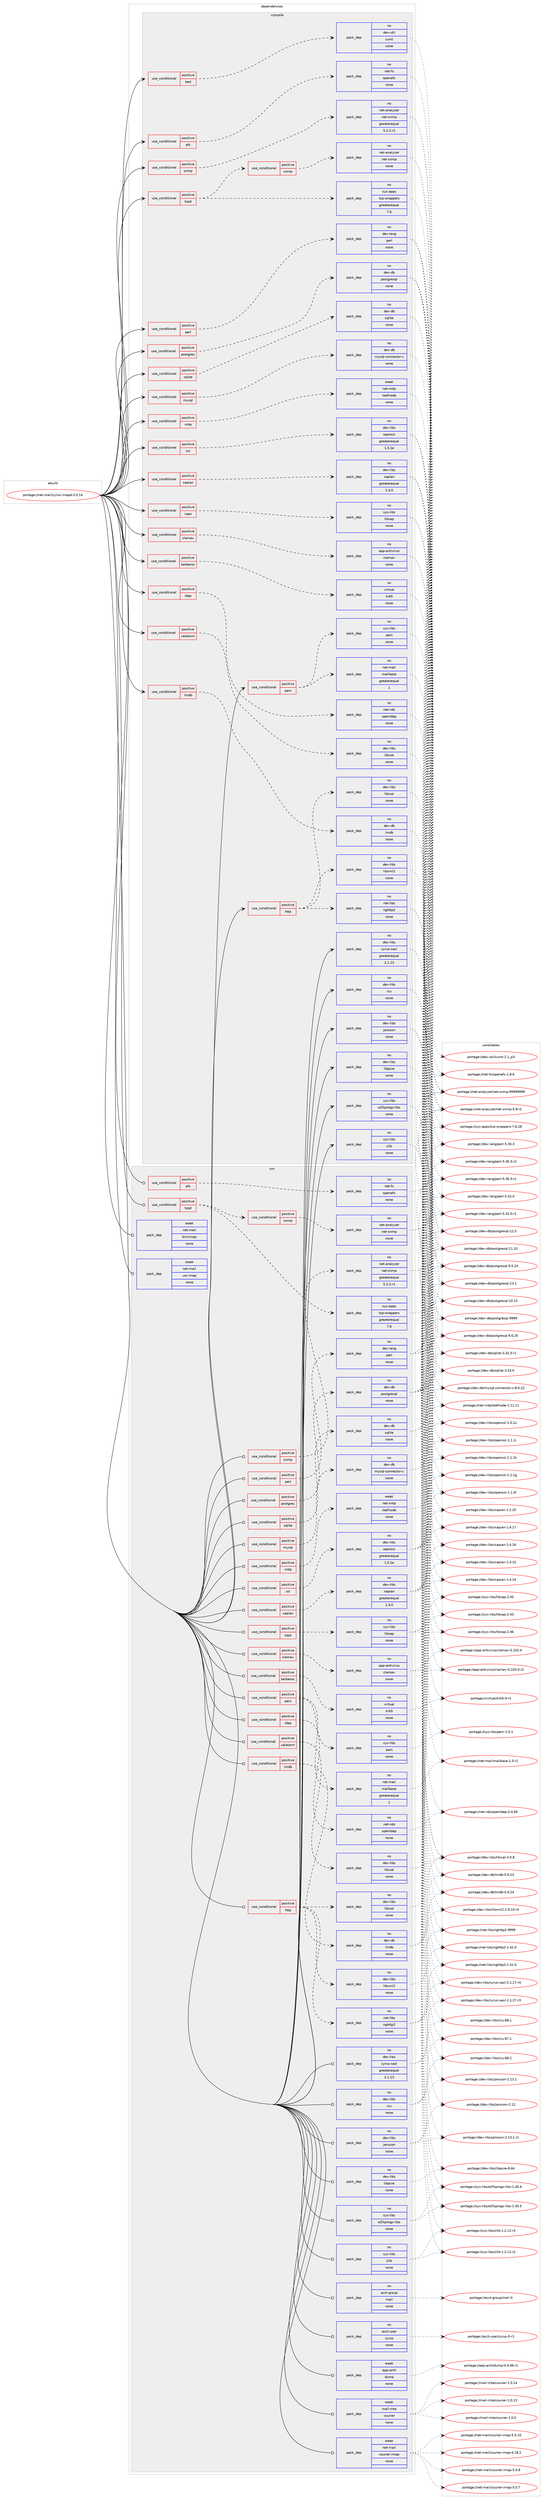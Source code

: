digraph prolog {

# *************
# Graph options
# *************

newrank=true;
concentrate=true;
compound=true;
graph [rankdir=LR,fontname=Helvetica,fontsize=10,ranksep=1.5];#, ranksep=2.5, nodesep=0.2];
edge  [arrowhead=vee];
node  [fontname=Helvetica,fontsize=10];

# **********
# The ebuild
# **********

subgraph cluster_leftcol {
color=gray;
rank=same;
label=<<i>ebuild</i>>;
id [label="portage://net-mail/cyrus-imapd-3.0.14", color=red, width=4, href="../net-mail/cyrus-imapd-3.0.14.svg"];
}

# ****************
# The dependencies
# ****************

subgraph cluster_midcol {
color=gray;
label=<<i>dependencies</i>>;
subgraph cluster_compile {
fillcolor="#eeeeee";
style=filled;
label=<<i>compile</i>>;
subgraph cond3197 {
dependency11472 [label=<<TABLE BORDER="0" CELLBORDER="1" CELLSPACING="0" CELLPADDING="4"><TR><TD ROWSPAN="3" CELLPADDING="10">use_conditional</TD></TR><TR><TD>positive</TD></TR><TR><TD>afs</TD></TR></TABLE>>, shape=none, color=red];
subgraph pack8157 {
dependency11473 [label=<<TABLE BORDER="0" CELLBORDER="1" CELLSPACING="0" CELLPADDING="4" WIDTH="220"><TR><TD ROWSPAN="6" CELLPADDING="30">pack_dep</TD></TR><TR><TD WIDTH="110">no</TD></TR><TR><TD>net-fs</TD></TR><TR><TD>openafs</TD></TR><TR><TD>none</TD></TR><TR><TD></TD></TR></TABLE>>, shape=none, color=blue];
}
dependency11472:e -> dependency11473:w [weight=20,style="dashed",arrowhead="vee"];
}
id:e -> dependency11472:w [weight=20,style="solid",arrowhead="vee"];
subgraph cond3198 {
dependency11474 [label=<<TABLE BORDER="0" CELLBORDER="1" CELLSPACING="0" CELLPADDING="4"><TR><TD ROWSPAN="3" CELLPADDING="10">use_conditional</TD></TR><TR><TD>positive</TD></TR><TR><TD>calalarm</TD></TR></TABLE>>, shape=none, color=red];
subgraph pack8158 {
dependency11475 [label=<<TABLE BORDER="0" CELLBORDER="1" CELLSPACING="0" CELLPADDING="4" WIDTH="220"><TR><TD ROWSPAN="6" CELLPADDING="30">pack_dep</TD></TR><TR><TD WIDTH="110">no</TD></TR><TR><TD>dev-libs</TD></TR><TR><TD>libical</TD></TR><TR><TD>none</TD></TR><TR><TD></TD></TR></TABLE>>, shape=none, color=blue];
}
dependency11474:e -> dependency11475:w [weight=20,style="dashed",arrowhead="vee"];
}
id:e -> dependency11474:w [weight=20,style="solid",arrowhead="vee"];
subgraph cond3199 {
dependency11476 [label=<<TABLE BORDER="0" CELLBORDER="1" CELLSPACING="0" CELLPADDING="4"><TR><TD ROWSPAN="3" CELLPADDING="10">use_conditional</TD></TR><TR><TD>positive</TD></TR><TR><TD>caps</TD></TR></TABLE>>, shape=none, color=red];
subgraph pack8159 {
dependency11477 [label=<<TABLE BORDER="0" CELLBORDER="1" CELLSPACING="0" CELLPADDING="4" WIDTH="220"><TR><TD ROWSPAN="6" CELLPADDING="30">pack_dep</TD></TR><TR><TD WIDTH="110">no</TD></TR><TR><TD>sys-libs</TD></TR><TR><TD>libcap</TD></TR><TR><TD>none</TD></TR><TR><TD></TD></TR></TABLE>>, shape=none, color=blue];
}
dependency11476:e -> dependency11477:w [weight=20,style="dashed",arrowhead="vee"];
}
id:e -> dependency11476:w [weight=20,style="solid",arrowhead="vee"];
subgraph cond3200 {
dependency11478 [label=<<TABLE BORDER="0" CELLBORDER="1" CELLSPACING="0" CELLPADDING="4"><TR><TD ROWSPAN="3" CELLPADDING="10">use_conditional</TD></TR><TR><TD>positive</TD></TR><TR><TD>clamav</TD></TR></TABLE>>, shape=none, color=red];
subgraph pack8160 {
dependency11479 [label=<<TABLE BORDER="0" CELLBORDER="1" CELLSPACING="0" CELLPADDING="4" WIDTH="220"><TR><TD ROWSPAN="6" CELLPADDING="30">pack_dep</TD></TR><TR><TD WIDTH="110">no</TD></TR><TR><TD>app-antivirus</TD></TR><TR><TD>clamav</TD></TR><TR><TD>none</TD></TR><TR><TD></TD></TR></TABLE>>, shape=none, color=blue];
}
dependency11478:e -> dependency11479:w [weight=20,style="dashed",arrowhead="vee"];
}
id:e -> dependency11478:w [weight=20,style="solid",arrowhead="vee"];
subgraph cond3201 {
dependency11480 [label=<<TABLE BORDER="0" CELLBORDER="1" CELLSPACING="0" CELLPADDING="4"><TR><TD ROWSPAN="3" CELLPADDING="10">use_conditional</TD></TR><TR><TD>positive</TD></TR><TR><TD>http</TD></TR></TABLE>>, shape=none, color=red];
subgraph pack8161 {
dependency11481 [label=<<TABLE BORDER="0" CELLBORDER="1" CELLSPACING="0" CELLPADDING="4" WIDTH="220"><TR><TD ROWSPAN="6" CELLPADDING="30">pack_dep</TD></TR><TR><TD WIDTH="110">no</TD></TR><TR><TD>dev-libs</TD></TR><TR><TD>libxml2</TD></TR><TR><TD>none</TD></TR><TR><TD></TD></TR></TABLE>>, shape=none, color=blue];
}
dependency11480:e -> dependency11481:w [weight=20,style="dashed",arrowhead="vee"];
subgraph pack8162 {
dependency11482 [label=<<TABLE BORDER="0" CELLBORDER="1" CELLSPACING="0" CELLPADDING="4" WIDTH="220"><TR><TD ROWSPAN="6" CELLPADDING="30">pack_dep</TD></TR><TR><TD WIDTH="110">no</TD></TR><TR><TD>dev-libs</TD></TR><TR><TD>libical</TD></TR><TR><TD>none</TD></TR><TR><TD></TD></TR></TABLE>>, shape=none, color=blue];
}
dependency11480:e -> dependency11482:w [weight=20,style="dashed",arrowhead="vee"];
subgraph pack8163 {
dependency11483 [label=<<TABLE BORDER="0" CELLBORDER="1" CELLSPACING="0" CELLPADDING="4" WIDTH="220"><TR><TD ROWSPAN="6" CELLPADDING="30">pack_dep</TD></TR><TR><TD WIDTH="110">no</TD></TR><TR><TD>net-libs</TD></TR><TR><TD>nghttp2</TD></TR><TR><TD>none</TD></TR><TR><TD></TD></TR></TABLE>>, shape=none, color=blue];
}
dependency11480:e -> dependency11483:w [weight=20,style="dashed",arrowhead="vee"];
}
id:e -> dependency11480:w [weight=20,style="solid",arrowhead="vee"];
subgraph cond3202 {
dependency11484 [label=<<TABLE BORDER="0" CELLBORDER="1" CELLSPACING="0" CELLPADDING="4"><TR><TD ROWSPAN="3" CELLPADDING="10">use_conditional</TD></TR><TR><TD>positive</TD></TR><TR><TD>kerberos</TD></TR></TABLE>>, shape=none, color=red];
subgraph pack8164 {
dependency11485 [label=<<TABLE BORDER="0" CELLBORDER="1" CELLSPACING="0" CELLPADDING="4" WIDTH="220"><TR><TD ROWSPAN="6" CELLPADDING="30">pack_dep</TD></TR><TR><TD WIDTH="110">no</TD></TR><TR><TD>virtual</TD></TR><TR><TD>krb5</TD></TR><TR><TD>none</TD></TR><TR><TD></TD></TR></TABLE>>, shape=none, color=blue];
}
dependency11484:e -> dependency11485:w [weight=20,style="dashed",arrowhead="vee"];
}
id:e -> dependency11484:w [weight=20,style="solid",arrowhead="vee"];
subgraph cond3203 {
dependency11486 [label=<<TABLE BORDER="0" CELLBORDER="1" CELLSPACING="0" CELLPADDING="4"><TR><TD ROWSPAN="3" CELLPADDING="10">use_conditional</TD></TR><TR><TD>positive</TD></TR><TR><TD>ldap</TD></TR></TABLE>>, shape=none, color=red];
subgraph pack8165 {
dependency11487 [label=<<TABLE BORDER="0" CELLBORDER="1" CELLSPACING="0" CELLPADDING="4" WIDTH="220"><TR><TD ROWSPAN="6" CELLPADDING="30">pack_dep</TD></TR><TR><TD WIDTH="110">no</TD></TR><TR><TD>net-nds</TD></TR><TR><TD>openldap</TD></TR><TR><TD>none</TD></TR><TR><TD></TD></TR></TABLE>>, shape=none, color=blue];
}
dependency11486:e -> dependency11487:w [weight=20,style="dashed",arrowhead="vee"];
}
id:e -> dependency11486:w [weight=20,style="solid",arrowhead="vee"];
subgraph cond3204 {
dependency11488 [label=<<TABLE BORDER="0" CELLBORDER="1" CELLSPACING="0" CELLPADDING="4"><TR><TD ROWSPAN="3" CELLPADDING="10">use_conditional</TD></TR><TR><TD>positive</TD></TR><TR><TD>lmdb</TD></TR></TABLE>>, shape=none, color=red];
subgraph pack8166 {
dependency11489 [label=<<TABLE BORDER="0" CELLBORDER="1" CELLSPACING="0" CELLPADDING="4" WIDTH="220"><TR><TD ROWSPAN="6" CELLPADDING="30">pack_dep</TD></TR><TR><TD WIDTH="110">no</TD></TR><TR><TD>dev-db</TD></TR><TR><TD>lmdb</TD></TR><TR><TD>none</TD></TR><TR><TD></TD></TR></TABLE>>, shape=none, color=blue];
}
dependency11488:e -> dependency11489:w [weight=20,style="dashed",arrowhead="vee"];
}
id:e -> dependency11488:w [weight=20,style="solid",arrowhead="vee"];
subgraph cond3205 {
dependency11490 [label=<<TABLE BORDER="0" CELLBORDER="1" CELLSPACING="0" CELLPADDING="4"><TR><TD ROWSPAN="3" CELLPADDING="10">use_conditional</TD></TR><TR><TD>positive</TD></TR><TR><TD>mysql</TD></TR></TABLE>>, shape=none, color=red];
subgraph pack8167 {
dependency11491 [label=<<TABLE BORDER="0" CELLBORDER="1" CELLSPACING="0" CELLPADDING="4" WIDTH="220"><TR><TD ROWSPAN="6" CELLPADDING="30">pack_dep</TD></TR><TR><TD WIDTH="110">no</TD></TR><TR><TD>dev-db</TD></TR><TR><TD>mysql-connector-c</TD></TR><TR><TD>none</TD></TR><TR><TD></TD></TR></TABLE>>, shape=none, color=blue];
}
dependency11490:e -> dependency11491:w [weight=20,style="dashed",arrowhead="vee"];
}
id:e -> dependency11490:w [weight=20,style="solid",arrowhead="vee"];
subgraph cond3206 {
dependency11492 [label=<<TABLE BORDER="0" CELLBORDER="1" CELLSPACING="0" CELLPADDING="4"><TR><TD ROWSPAN="3" CELLPADDING="10">use_conditional</TD></TR><TR><TD>positive</TD></TR><TR><TD>nntp</TD></TR></TABLE>>, shape=none, color=red];
subgraph pack8168 {
dependency11493 [label=<<TABLE BORDER="0" CELLBORDER="1" CELLSPACING="0" CELLPADDING="4" WIDTH="220"><TR><TD ROWSPAN="6" CELLPADDING="30">pack_dep</TD></TR><TR><TD WIDTH="110">weak</TD></TR><TR><TD>net-nntp</TD></TR><TR><TD>leafnode</TD></TR><TR><TD>none</TD></TR><TR><TD></TD></TR></TABLE>>, shape=none, color=blue];
}
dependency11492:e -> dependency11493:w [weight=20,style="dashed",arrowhead="vee"];
}
id:e -> dependency11492:w [weight=20,style="solid",arrowhead="vee"];
subgraph cond3207 {
dependency11494 [label=<<TABLE BORDER="0" CELLBORDER="1" CELLSPACING="0" CELLPADDING="4"><TR><TD ROWSPAN="3" CELLPADDING="10">use_conditional</TD></TR><TR><TD>positive</TD></TR><TR><TD>pam</TD></TR></TABLE>>, shape=none, color=red];
subgraph pack8169 {
dependency11495 [label=<<TABLE BORDER="0" CELLBORDER="1" CELLSPACING="0" CELLPADDING="4" WIDTH="220"><TR><TD ROWSPAN="6" CELLPADDING="30">pack_dep</TD></TR><TR><TD WIDTH="110">no</TD></TR><TR><TD>sys-libs</TD></TR><TR><TD>pam</TD></TR><TR><TD>none</TD></TR><TR><TD></TD></TR></TABLE>>, shape=none, color=blue];
}
dependency11494:e -> dependency11495:w [weight=20,style="dashed",arrowhead="vee"];
subgraph pack8170 {
dependency11496 [label=<<TABLE BORDER="0" CELLBORDER="1" CELLSPACING="0" CELLPADDING="4" WIDTH="220"><TR><TD ROWSPAN="6" CELLPADDING="30">pack_dep</TD></TR><TR><TD WIDTH="110">no</TD></TR><TR><TD>net-mail</TD></TR><TR><TD>mailbase</TD></TR><TR><TD>greaterequal</TD></TR><TR><TD>1</TD></TR></TABLE>>, shape=none, color=blue];
}
dependency11494:e -> dependency11496:w [weight=20,style="dashed",arrowhead="vee"];
}
id:e -> dependency11494:w [weight=20,style="solid",arrowhead="vee"];
subgraph cond3208 {
dependency11497 [label=<<TABLE BORDER="0" CELLBORDER="1" CELLSPACING="0" CELLPADDING="4"><TR><TD ROWSPAN="3" CELLPADDING="10">use_conditional</TD></TR><TR><TD>positive</TD></TR><TR><TD>perl</TD></TR></TABLE>>, shape=none, color=red];
subgraph pack8171 {
dependency11498 [label=<<TABLE BORDER="0" CELLBORDER="1" CELLSPACING="0" CELLPADDING="4" WIDTH="220"><TR><TD ROWSPAN="6" CELLPADDING="30">pack_dep</TD></TR><TR><TD WIDTH="110">no</TD></TR><TR><TD>dev-lang</TD></TR><TR><TD>perl</TD></TR><TR><TD>none</TD></TR><TR><TD></TD></TR></TABLE>>, shape=none, color=blue];
}
dependency11497:e -> dependency11498:w [weight=20,style="dashed",arrowhead="vee"];
}
id:e -> dependency11497:w [weight=20,style="solid",arrowhead="vee"];
subgraph cond3209 {
dependency11499 [label=<<TABLE BORDER="0" CELLBORDER="1" CELLSPACING="0" CELLPADDING="4"><TR><TD ROWSPAN="3" CELLPADDING="10">use_conditional</TD></TR><TR><TD>positive</TD></TR><TR><TD>postgres</TD></TR></TABLE>>, shape=none, color=red];
subgraph pack8172 {
dependency11500 [label=<<TABLE BORDER="0" CELLBORDER="1" CELLSPACING="0" CELLPADDING="4" WIDTH="220"><TR><TD ROWSPAN="6" CELLPADDING="30">pack_dep</TD></TR><TR><TD WIDTH="110">no</TD></TR><TR><TD>dev-db</TD></TR><TR><TD>postgresql</TD></TR><TR><TD>none</TD></TR><TR><TD></TD></TR></TABLE>>, shape=none, color=blue];
}
dependency11499:e -> dependency11500:w [weight=20,style="dashed",arrowhead="vee"];
}
id:e -> dependency11499:w [weight=20,style="solid",arrowhead="vee"];
subgraph cond3210 {
dependency11501 [label=<<TABLE BORDER="0" CELLBORDER="1" CELLSPACING="0" CELLPADDING="4"><TR><TD ROWSPAN="3" CELLPADDING="10">use_conditional</TD></TR><TR><TD>positive</TD></TR><TR><TD>snmp</TD></TR></TABLE>>, shape=none, color=red];
subgraph pack8173 {
dependency11502 [label=<<TABLE BORDER="0" CELLBORDER="1" CELLSPACING="0" CELLPADDING="4" WIDTH="220"><TR><TD ROWSPAN="6" CELLPADDING="30">pack_dep</TD></TR><TR><TD WIDTH="110">no</TD></TR><TR><TD>net-analyzer</TD></TR><TR><TD>net-snmp</TD></TR><TR><TD>greaterequal</TD></TR><TR><TD>5.2.2-r1</TD></TR></TABLE>>, shape=none, color=blue];
}
dependency11501:e -> dependency11502:w [weight=20,style="dashed",arrowhead="vee"];
}
id:e -> dependency11501:w [weight=20,style="solid",arrowhead="vee"];
subgraph cond3211 {
dependency11503 [label=<<TABLE BORDER="0" CELLBORDER="1" CELLSPACING="0" CELLPADDING="4"><TR><TD ROWSPAN="3" CELLPADDING="10">use_conditional</TD></TR><TR><TD>positive</TD></TR><TR><TD>sqlite</TD></TR></TABLE>>, shape=none, color=red];
subgraph pack8174 {
dependency11504 [label=<<TABLE BORDER="0" CELLBORDER="1" CELLSPACING="0" CELLPADDING="4" WIDTH="220"><TR><TD ROWSPAN="6" CELLPADDING="30">pack_dep</TD></TR><TR><TD WIDTH="110">no</TD></TR><TR><TD>dev-db</TD></TR><TR><TD>sqlite</TD></TR><TR><TD>none</TD></TR><TR><TD></TD></TR></TABLE>>, shape=none, color=blue];
}
dependency11503:e -> dependency11504:w [weight=20,style="dashed",arrowhead="vee"];
}
id:e -> dependency11503:w [weight=20,style="solid",arrowhead="vee"];
subgraph cond3212 {
dependency11505 [label=<<TABLE BORDER="0" CELLBORDER="1" CELLSPACING="0" CELLPADDING="4"><TR><TD ROWSPAN="3" CELLPADDING="10">use_conditional</TD></TR><TR><TD>positive</TD></TR><TR><TD>ssl</TD></TR></TABLE>>, shape=none, color=red];
subgraph pack8175 {
dependency11506 [label=<<TABLE BORDER="0" CELLBORDER="1" CELLSPACING="0" CELLPADDING="4" WIDTH="220"><TR><TD ROWSPAN="6" CELLPADDING="30">pack_dep</TD></TR><TR><TD WIDTH="110">no</TD></TR><TR><TD>dev-libs</TD></TR><TR><TD>openssl</TD></TR><TR><TD>greaterequal</TD></TR><TR><TD>1.0.1e</TD></TR></TABLE>>, shape=none, color=blue];
}
dependency11505:e -> dependency11506:w [weight=20,style="dashed",arrowhead="vee"];
}
id:e -> dependency11505:w [weight=20,style="solid",arrowhead="vee"];
subgraph cond3213 {
dependency11507 [label=<<TABLE BORDER="0" CELLBORDER="1" CELLSPACING="0" CELLPADDING="4"><TR><TD ROWSPAN="3" CELLPADDING="10">use_conditional</TD></TR><TR><TD>positive</TD></TR><TR><TD>tcpd</TD></TR></TABLE>>, shape=none, color=red];
subgraph pack8176 {
dependency11508 [label=<<TABLE BORDER="0" CELLBORDER="1" CELLSPACING="0" CELLPADDING="4" WIDTH="220"><TR><TD ROWSPAN="6" CELLPADDING="30">pack_dep</TD></TR><TR><TD WIDTH="110">no</TD></TR><TR><TD>sys-apps</TD></TR><TR><TD>tcp-wrappers</TD></TR><TR><TD>greaterequal</TD></TR><TR><TD>7.6</TD></TR></TABLE>>, shape=none, color=blue];
}
dependency11507:e -> dependency11508:w [weight=20,style="dashed",arrowhead="vee"];
subgraph cond3214 {
dependency11509 [label=<<TABLE BORDER="0" CELLBORDER="1" CELLSPACING="0" CELLPADDING="4"><TR><TD ROWSPAN="3" CELLPADDING="10">use_conditional</TD></TR><TR><TD>positive</TD></TR><TR><TD>snmp</TD></TR></TABLE>>, shape=none, color=red];
subgraph pack8177 {
dependency11510 [label=<<TABLE BORDER="0" CELLBORDER="1" CELLSPACING="0" CELLPADDING="4" WIDTH="220"><TR><TD ROWSPAN="6" CELLPADDING="30">pack_dep</TD></TR><TR><TD WIDTH="110">no</TD></TR><TR><TD>net-analyzer</TD></TR><TR><TD>net-snmp</TD></TR><TR><TD>none</TD></TR><TR><TD></TD></TR></TABLE>>, shape=none, color=blue];
}
dependency11509:e -> dependency11510:w [weight=20,style="dashed",arrowhead="vee"];
}
dependency11507:e -> dependency11509:w [weight=20,style="dashed",arrowhead="vee"];
}
id:e -> dependency11507:w [weight=20,style="solid",arrowhead="vee"];
subgraph cond3215 {
dependency11511 [label=<<TABLE BORDER="0" CELLBORDER="1" CELLSPACING="0" CELLPADDING="4"><TR><TD ROWSPAN="3" CELLPADDING="10">use_conditional</TD></TR><TR><TD>positive</TD></TR><TR><TD>test</TD></TR></TABLE>>, shape=none, color=red];
subgraph pack8178 {
dependency11512 [label=<<TABLE BORDER="0" CELLBORDER="1" CELLSPACING="0" CELLPADDING="4" WIDTH="220"><TR><TD ROWSPAN="6" CELLPADDING="30">pack_dep</TD></TR><TR><TD WIDTH="110">no</TD></TR><TR><TD>dev-util</TD></TR><TR><TD>cunit</TD></TR><TR><TD>none</TD></TR><TR><TD></TD></TR></TABLE>>, shape=none, color=blue];
}
dependency11511:e -> dependency11512:w [weight=20,style="dashed",arrowhead="vee"];
}
id:e -> dependency11511:w [weight=20,style="solid",arrowhead="vee"];
subgraph cond3216 {
dependency11513 [label=<<TABLE BORDER="0" CELLBORDER="1" CELLSPACING="0" CELLPADDING="4"><TR><TD ROWSPAN="3" CELLPADDING="10">use_conditional</TD></TR><TR><TD>positive</TD></TR><TR><TD>xapian</TD></TR></TABLE>>, shape=none, color=red];
subgraph pack8179 {
dependency11514 [label=<<TABLE BORDER="0" CELLBORDER="1" CELLSPACING="0" CELLPADDING="4" WIDTH="220"><TR><TD ROWSPAN="6" CELLPADDING="30">pack_dep</TD></TR><TR><TD WIDTH="110">no</TD></TR><TR><TD>dev-libs</TD></TR><TR><TD>xapian</TD></TR><TR><TD>greaterequal</TD></TR><TR><TD>1.4.0</TD></TR></TABLE>>, shape=none, color=blue];
}
dependency11513:e -> dependency11514:w [weight=20,style="dashed",arrowhead="vee"];
}
id:e -> dependency11513:w [weight=20,style="solid",arrowhead="vee"];
subgraph pack8180 {
dependency11515 [label=<<TABLE BORDER="0" CELLBORDER="1" CELLSPACING="0" CELLPADDING="4" WIDTH="220"><TR><TD ROWSPAN="6" CELLPADDING="30">pack_dep</TD></TR><TR><TD WIDTH="110">no</TD></TR><TR><TD>dev-libs</TD></TR><TR><TD>cyrus-sasl</TD></TR><TR><TD>greaterequal</TD></TR><TR><TD>2.1.13</TD></TR></TABLE>>, shape=none, color=blue];
}
id:e -> dependency11515:w [weight=20,style="solid",arrowhead="vee"];
subgraph pack8181 {
dependency11516 [label=<<TABLE BORDER="0" CELLBORDER="1" CELLSPACING="0" CELLPADDING="4" WIDTH="220"><TR><TD ROWSPAN="6" CELLPADDING="30">pack_dep</TD></TR><TR><TD WIDTH="110">no</TD></TR><TR><TD>dev-libs</TD></TR><TR><TD>icu</TD></TR><TR><TD>none</TD></TR><TR><TD></TD></TR></TABLE>>, shape=none, color=blue];
}
id:e -> dependency11516:w [weight=20,style="solid",arrowhead="vee"];
subgraph pack8182 {
dependency11517 [label=<<TABLE BORDER="0" CELLBORDER="1" CELLSPACING="0" CELLPADDING="4" WIDTH="220"><TR><TD ROWSPAN="6" CELLPADDING="30">pack_dep</TD></TR><TR><TD WIDTH="110">no</TD></TR><TR><TD>dev-libs</TD></TR><TR><TD>jansson</TD></TR><TR><TD>none</TD></TR><TR><TD></TD></TR></TABLE>>, shape=none, color=blue];
}
id:e -> dependency11517:w [weight=20,style="solid",arrowhead="vee"];
subgraph pack8183 {
dependency11518 [label=<<TABLE BORDER="0" CELLBORDER="1" CELLSPACING="0" CELLPADDING="4" WIDTH="220"><TR><TD ROWSPAN="6" CELLPADDING="30">pack_dep</TD></TR><TR><TD WIDTH="110">no</TD></TR><TR><TD>dev-libs</TD></TR><TR><TD>libpcre</TD></TR><TR><TD>none</TD></TR><TR><TD></TD></TR></TABLE>>, shape=none, color=blue];
}
id:e -> dependency11518:w [weight=20,style="solid",arrowhead="vee"];
subgraph pack8184 {
dependency11519 [label=<<TABLE BORDER="0" CELLBORDER="1" CELLSPACING="0" CELLPADDING="4" WIDTH="220"><TR><TD ROWSPAN="6" CELLPADDING="30">pack_dep</TD></TR><TR><TD WIDTH="110">no</TD></TR><TR><TD>sys-libs</TD></TR><TR><TD>e2fsprogs-libs</TD></TR><TR><TD>none</TD></TR><TR><TD></TD></TR></TABLE>>, shape=none, color=blue];
}
id:e -> dependency11519:w [weight=20,style="solid",arrowhead="vee"];
subgraph pack8185 {
dependency11520 [label=<<TABLE BORDER="0" CELLBORDER="1" CELLSPACING="0" CELLPADDING="4" WIDTH="220"><TR><TD ROWSPAN="6" CELLPADDING="30">pack_dep</TD></TR><TR><TD WIDTH="110">no</TD></TR><TR><TD>sys-libs</TD></TR><TR><TD>zlib</TD></TR><TR><TD>none</TD></TR><TR><TD></TD></TR></TABLE>>, shape=none, color=blue];
}
id:e -> dependency11520:w [weight=20,style="solid",arrowhead="vee"];
}
subgraph cluster_compileandrun {
fillcolor="#eeeeee";
style=filled;
label=<<i>compile and run</i>>;
}
subgraph cluster_run {
fillcolor="#eeeeee";
style=filled;
label=<<i>run</i>>;
subgraph cond3217 {
dependency11521 [label=<<TABLE BORDER="0" CELLBORDER="1" CELLSPACING="0" CELLPADDING="4"><TR><TD ROWSPAN="3" CELLPADDING="10">use_conditional</TD></TR><TR><TD>positive</TD></TR><TR><TD>afs</TD></TR></TABLE>>, shape=none, color=red];
subgraph pack8186 {
dependency11522 [label=<<TABLE BORDER="0" CELLBORDER="1" CELLSPACING="0" CELLPADDING="4" WIDTH="220"><TR><TD ROWSPAN="6" CELLPADDING="30">pack_dep</TD></TR><TR><TD WIDTH="110">no</TD></TR><TR><TD>net-fs</TD></TR><TR><TD>openafs</TD></TR><TR><TD>none</TD></TR><TR><TD></TD></TR></TABLE>>, shape=none, color=blue];
}
dependency11521:e -> dependency11522:w [weight=20,style="dashed",arrowhead="vee"];
}
id:e -> dependency11521:w [weight=20,style="solid",arrowhead="odot"];
subgraph cond3218 {
dependency11523 [label=<<TABLE BORDER="0" CELLBORDER="1" CELLSPACING="0" CELLPADDING="4"><TR><TD ROWSPAN="3" CELLPADDING="10">use_conditional</TD></TR><TR><TD>positive</TD></TR><TR><TD>calalarm</TD></TR></TABLE>>, shape=none, color=red];
subgraph pack8187 {
dependency11524 [label=<<TABLE BORDER="0" CELLBORDER="1" CELLSPACING="0" CELLPADDING="4" WIDTH="220"><TR><TD ROWSPAN="6" CELLPADDING="30">pack_dep</TD></TR><TR><TD WIDTH="110">no</TD></TR><TR><TD>dev-libs</TD></TR><TR><TD>libical</TD></TR><TR><TD>none</TD></TR><TR><TD></TD></TR></TABLE>>, shape=none, color=blue];
}
dependency11523:e -> dependency11524:w [weight=20,style="dashed",arrowhead="vee"];
}
id:e -> dependency11523:w [weight=20,style="solid",arrowhead="odot"];
subgraph cond3219 {
dependency11525 [label=<<TABLE BORDER="0" CELLBORDER="1" CELLSPACING="0" CELLPADDING="4"><TR><TD ROWSPAN="3" CELLPADDING="10">use_conditional</TD></TR><TR><TD>positive</TD></TR><TR><TD>caps</TD></TR></TABLE>>, shape=none, color=red];
subgraph pack8188 {
dependency11526 [label=<<TABLE BORDER="0" CELLBORDER="1" CELLSPACING="0" CELLPADDING="4" WIDTH="220"><TR><TD ROWSPAN="6" CELLPADDING="30">pack_dep</TD></TR><TR><TD WIDTH="110">no</TD></TR><TR><TD>sys-libs</TD></TR><TR><TD>libcap</TD></TR><TR><TD>none</TD></TR><TR><TD></TD></TR></TABLE>>, shape=none, color=blue];
}
dependency11525:e -> dependency11526:w [weight=20,style="dashed",arrowhead="vee"];
}
id:e -> dependency11525:w [weight=20,style="solid",arrowhead="odot"];
subgraph cond3220 {
dependency11527 [label=<<TABLE BORDER="0" CELLBORDER="1" CELLSPACING="0" CELLPADDING="4"><TR><TD ROWSPAN="3" CELLPADDING="10">use_conditional</TD></TR><TR><TD>positive</TD></TR><TR><TD>clamav</TD></TR></TABLE>>, shape=none, color=red];
subgraph pack8189 {
dependency11528 [label=<<TABLE BORDER="0" CELLBORDER="1" CELLSPACING="0" CELLPADDING="4" WIDTH="220"><TR><TD ROWSPAN="6" CELLPADDING="30">pack_dep</TD></TR><TR><TD WIDTH="110">no</TD></TR><TR><TD>app-antivirus</TD></TR><TR><TD>clamav</TD></TR><TR><TD>none</TD></TR><TR><TD></TD></TR></TABLE>>, shape=none, color=blue];
}
dependency11527:e -> dependency11528:w [weight=20,style="dashed",arrowhead="vee"];
}
id:e -> dependency11527:w [weight=20,style="solid",arrowhead="odot"];
subgraph cond3221 {
dependency11529 [label=<<TABLE BORDER="0" CELLBORDER="1" CELLSPACING="0" CELLPADDING="4"><TR><TD ROWSPAN="3" CELLPADDING="10">use_conditional</TD></TR><TR><TD>positive</TD></TR><TR><TD>http</TD></TR></TABLE>>, shape=none, color=red];
subgraph pack8190 {
dependency11530 [label=<<TABLE BORDER="0" CELLBORDER="1" CELLSPACING="0" CELLPADDING="4" WIDTH="220"><TR><TD ROWSPAN="6" CELLPADDING="30">pack_dep</TD></TR><TR><TD WIDTH="110">no</TD></TR><TR><TD>dev-libs</TD></TR><TR><TD>libxml2</TD></TR><TR><TD>none</TD></TR><TR><TD></TD></TR></TABLE>>, shape=none, color=blue];
}
dependency11529:e -> dependency11530:w [weight=20,style="dashed",arrowhead="vee"];
subgraph pack8191 {
dependency11531 [label=<<TABLE BORDER="0" CELLBORDER="1" CELLSPACING="0" CELLPADDING="4" WIDTH="220"><TR><TD ROWSPAN="6" CELLPADDING="30">pack_dep</TD></TR><TR><TD WIDTH="110">no</TD></TR><TR><TD>dev-libs</TD></TR><TR><TD>libical</TD></TR><TR><TD>none</TD></TR><TR><TD></TD></TR></TABLE>>, shape=none, color=blue];
}
dependency11529:e -> dependency11531:w [weight=20,style="dashed",arrowhead="vee"];
subgraph pack8192 {
dependency11532 [label=<<TABLE BORDER="0" CELLBORDER="1" CELLSPACING="0" CELLPADDING="4" WIDTH="220"><TR><TD ROWSPAN="6" CELLPADDING="30">pack_dep</TD></TR><TR><TD WIDTH="110">no</TD></TR><TR><TD>net-libs</TD></TR><TR><TD>nghttp2</TD></TR><TR><TD>none</TD></TR><TR><TD></TD></TR></TABLE>>, shape=none, color=blue];
}
dependency11529:e -> dependency11532:w [weight=20,style="dashed",arrowhead="vee"];
}
id:e -> dependency11529:w [weight=20,style="solid",arrowhead="odot"];
subgraph cond3222 {
dependency11533 [label=<<TABLE BORDER="0" CELLBORDER="1" CELLSPACING="0" CELLPADDING="4"><TR><TD ROWSPAN="3" CELLPADDING="10">use_conditional</TD></TR><TR><TD>positive</TD></TR><TR><TD>kerberos</TD></TR></TABLE>>, shape=none, color=red];
subgraph pack8193 {
dependency11534 [label=<<TABLE BORDER="0" CELLBORDER="1" CELLSPACING="0" CELLPADDING="4" WIDTH="220"><TR><TD ROWSPAN="6" CELLPADDING="30">pack_dep</TD></TR><TR><TD WIDTH="110">no</TD></TR><TR><TD>virtual</TD></TR><TR><TD>krb5</TD></TR><TR><TD>none</TD></TR><TR><TD></TD></TR></TABLE>>, shape=none, color=blue];
}
dependency11533:e -> dependency11534:w [weight=20,style="dashed",arrowhead="vee"];
}
id:e -> dependency11533:w [weight=20,style="solid",arrowhead="odot"];
subgraph cond3223 {
dependency11535 [label=<<TABLE BORDER="0" CELLBORDER="1" CELLSPACING="0" CELLPADDING="4"><TR><TD ROWSPAN="3" CELLPADDING="10">use_conditional</TD></TR><TR><TD>positive</TD></TR><TR><TD>ldap</TD></TR></TABLE>>, shape=none, color=red];
subgraph pack8194 {
dependency11536 [label=<<TABLE BORDER="0" CELLBORDER="1" CELLSPACING="0" CELLPADDING="4" WIDTH="220"><TR><TD ROWSPAN="6" CELLPADDING="30">pack_dep</TD></TR><TR><TD WIDTH="110">no</TD></TR><TR><TD>net-nds</TD></TR><TR><TD>openldap</TD></TR><TR><TD>none</TD></TR><TR><TD></TD></TR></TABLE>>, shape=none, color=blue];
}
dependency11535:e -> dependency11536:w [weight=20,style="dashed",arrowhead="vee"];
}
id:e -> dependency11535:w [weight=20,style="solid",arrowhead="odot"];
subgraph cond3224 {
dependency11537 [label=<<TABLE BORDER="0" CELLBORDER="1" CELLSPACING="0" CELLPADDING="4"><TR><TD ROWSPAN="3" CELLPADDING="10">use_conditional</TD></TR><TR><TD>positive</TD></TR><TR><TD>lmdb</TD></TR></TABLE>>, shape=none, color=red];
subgraph pack8195 {
dependency11538 [label=<<TABLE BORDER="0" CELLBORDER="1" CELLSPACING="0" CELLPADDING="4" WIDTH="220"><TR><TD ROWSPAN="6" CELLPADDING="30">pack_dep</TD></TR><TR><TD WIDTH="110">no</TD></TR><TR><TD>dev-db</TD></TR><TR><TD>lmdb</TD></TR><TR><TD>none</TD></TR><TR><TD></TD></TR></TABLE>>, shape=none, color=blue];
}
dependency11537:e -> dependency11538:w [weight=20,style="dashed",arrowhead="vee"];
}
id:e -> dependency11537:w [weight=20,style="solid",arrowhead="odot"];
subgraph cond3225 {
dependency11539 [label=<<TABLE BORDER="0" CELLBORDER="1" CELLSPACING="0" CELLPADDING="4"><TR><TD ROWSPAN="3" CELLPADDING="10">use_conditional</TD></TR><TR><TD>positive</TD></TR><TR><TD>mysql</TD></TR></TABLE>>, shape=none, color=red];
subgraph pack8196 {
dependency11540 [label=<<TABLE BORDER="0" CELLBORDER="1" CELLSPACING="0" CELLPADDING="4" WIDTH="220"><TR><TD ROWSPAN="6" CELLPADDING="30">pack_dep</TD></TR><TR><TD WIDTH="110">no</TD></TR><TR><TD>dev-db</TD></TR><TR><TD>mysql-connector-c</TD></TR><TR><TD>none</TD></TR><TR><TD></TD></TR></TABLE>>, shape=none, color=blue];
}
dependency11539:e -> dependency11540:w [weight=20,style="dashed",arrowhead="vee"];
}
id:e -> dependency11539:w [weight=20,style="solid",arrowhead="odot"];
subgraph cond3226 {
dependency11541 [label=<<TABLE BORDER="0" CELLBORDER="1" CELLSPACING="0" CELLPADDING="4"><TR><TD ROWSPAN="3" CELLPADDING="10">use_conditional</TD></TR><TR><TD>positive</TD></TR><TR><TD>nntp</TD></TR></TABLE>>, shape=none, color=red];
subgraph pack8197 {
dependency11542 [label=<<TABLE BORDER="0" CELLBORDER="1" CELLSPACING="0" CELLPADDING="4" WIDTH="220"><TR><TD ROWSPAN="6" CELLPADDING="30">pack_dep</TD></TR><TR><TD WIDTH="110">weak</TD></TR><TR><TD>net-nntp</TD></TR><TR><TD>leafnode</TD></TR><TR><TD>none</TD></TR><TR><TD></TD></TR></TABLE>>, shape=none, color=blue];
}
dependency11541:e -> dependency11542:w [weight=20,style="dashed",arrowhead="vee"];
}
id:e -> dependency11541:w [weight=20,style="solid",arrowhead="odot"];
subgraph cond3227 {
dependency11543 [label=<<TABLE BORDER="0" CELLBORDER="1" CELLSPACING="0" CELLPADDING="4"><TR><TD ROWSPAN="3" CELLPADDING="10">use_conditional</TD></TR><TR><TD>positive</TD></TR><TR><TD>pam</TD></TR></TABLE>>, shape=none, color=red];
subgraph pack8198 {
dependency11544 [label=<<TABLE BORDER="0" CELLBORDER="1" CELLSPACING="0" CELLPADDING="4" WIDTH="220"><TR><TD ROWSPAN="6" CELLPADDING="30">pack_dep</TD></TR><TR><TD WIDTH="110">no</TD></TR><TR><TD>sys-libs</TD></TR><TR><TD>pam</TD></TR><TR><TD>none</TD></TR><TR><TD></TD></TR></TABLE>>, shape=none, color=blue];
}
dependency11543:e -> dependency11544:w [weight=20,style="dashed",arrowhead="vee"];
subgraph pack8199 {
dependency11545 [label=<<TABLE BORDER="0" CELLBORDER="1" CELLSPACING="0" CELLPADDING="4" WIDTH="220"><TR><TD ROWSPAN="6" CELLPADDING="30">pack_dep</TD></TR><TR><TD WIDTH="110">no</TD></TR><TR><TD>net-mail</TD></TR><TR><TD>mailbase</TD></TR><TR><TD>greaterequal</TD></TR><TR><TD>1</TD></TR></TABLE>>, shape=none, color=blue];
}
dependency11543:e -> dependency11545:w [weight=20,style="dashed",arrowhead="vee"];
}
id:e -> dependency11543:w [weight=20,style="solid",arrowhead="odot"];
subgraph cond3228 {
dependency11546 [label=<<TABLE BORDER="0" CELLBORDER="1" CELLSPACING="0" CELLPADDING="4"><TR><TD ROWSPAN="3" CELLPADDING="10">use_conditional</TD></TR><TR><TD>positive</TD></TR><TR><TD>perl</TD></TR></TABLE>>, shape=none, color=red];
subgraph pack8200 {
dependency11547 [label=<<TABLE BORDER="0" CELLBORDER="1" CELLSPACING="0" CELLPADDING="4" WIDTH="220"><TR><TD ROWSPAN="6" CELLPADDING="30">pack_dep</TD></TR><TR><TD WIDTH="110">no</TD></TR><TR><TD>dev-lang</TD></TR><TR><TD>perl</TD></TR><TR><TD>none</TD></TR><TR><TD></TD></TR></TABLE>>, shape=none, color=blue];
}
dependency11546:e -> dependency11547:w [weight=20,style="dashed",arrowhead="vee"];
}
id:e -> dependency11546:w [weight=20,style="solid",arrowhead="odot"];
subgraph cond3229 {
dependency11548 [label=<<TABLE BORDER="0" CELLBORDER="1" CELLSPACING="0" CELLPADDING="4"><TR><TD ROWSPAN="3" CELLPADDING="10">use_conditional</TD></TR><TR><TD>positive</TD></TR><TR><TD>postgres</TD></TR></TABLE>>, shape=none, color=red];
subgraph pack8201 {
dependency11549 [label=<<TABLE BORDER="0" CELLBORDER="1" CELLSPACING="0" CELLPADDING="4" WIDTH="220"><TR><TD ROWSPAN="6" CELLPADDING="30">pack_dep</TD></TR><TR><TD WIDTH="110">no</TD></TR><TR><TD>dev-db</TD></TR><TR><TD>postgresql</TD></TR><TR><TD>none</TD></TR><TR><TD></TD></TR></TABLE>>, shape=none, color=blue];
}
dependency11548:e -> dependency11549:w [weight=20,style="dashed",arrowhead="vee"];
}
id:e -> dependency11548:w [weight=20,style="solid",arrowhead="odot"];
subgraph cond3230 {
dependency11550 [label=<<TABLE BORDER="0" CELLBORDER="1" CELLSPACING="0" CELLPADDING="4"><TR><TD ROWSPAN="3" CELLPADDING="10">use_conditional</TD></TR><TR><TD>positive</TD></TR><TR><TD>snmp</TD></TR></TABLE>>, shape=none, color=red];
subgraph pack8202 {
dependency11551 [label=<<TABLE BORDER="0" CELLBORDER="1" CELLSPACING="0" CELLPADDING="4" WIDTH="220"><TR><TD ROWSPAN="6" CELLPADDING="30">pack_dep</TD></TR><TR><TD WIDTH="110">no</TD></TR><TR><TD>net-analyzer</TD></TR><TR><TD>net-snmp</TD></TR><TR><TD>greaterequal</TD></TR><TR><TD>5.2.2-r1</TD></TR></TABLE>>, shape=none, color=blue];
}
dependency11550:e -> dependency11551:w [weight=20,style="dashed",arrowhead="vee"];
}
id:e -> dependency11550:w [weight=20,style="solid",arrowhead="odot"];
subgraph cond3231 {
dependency11552 [label=<<TABLE BORDER="0" CELLBORDER="1" CELLSPACING="0" CELLPADDING="4"><TR><TD ROWSPAN="3" CELLPADDING="10">use_conditional</TD></TR><TR><TD>positive</TD></TR><TR><TD>sqlite</TD></TR></TABLE>>, shape=none, color=red];
subgraph pack8203 {
dependency11553 [label=<<TABLE BORDER="0" CELLBORDER="1" CELLSPACING="0" CELLPADDING="4" WIDTH="220"><TR><TD ROWSPAN="6" CELLPADDING="30">pack_dep</TD></TR><TR><TD WIDTH="110">no</TD></TR><TR><TD>dev-db</TD></TR><TR><TD>sqlite</TD></TR><TR><TD>none</TD></TR><TR><TD></TD></TR></TABLE>>, shape=none, color=blue];
}
dependency11552:e -> dependency11553:w [weight=20,style="dashed",arrowhead="vee"];
}
id:e -> dependency11552:w [weight=20,style="solid",arrowhead="odot"];
subgraph cond3232 {
dependency11554 [label=<<TABLE BORDER="0" CELLBORDER="1" CELLSPACING="0" CELLPADDING="4"><TR><TD ROWSPAN="3" CELLPADDING="10">use_conditional</TD></TR><TR><TD>positive</TD></TR><TR><TD>ssl</TD></TR></TABLE>>, shape=none, color=red];
subgraph pack8204 {
dependency11555 [label=<<TABLE BORDER="0" CELLBORDER="1" CELLSPACING="0" CELLPADDING="4" WIDTH="220"><TR><TD ROWSPAN="6" CELLPADDING="30">pack_dep</TD></TR><TR><TD WIDTH="110">no</TD></TR><TR><TD>dev-libs</TD></TR><TR><TD>openssl</TD></TR><TR><TD>greaterequal</TD></TR><TR><TD>1.0.1e</TD></TR></TABLE>>, shape=none, color=blue];
}
dependency11554:e -> dependency11555:w [weight=20,style="dashed",arrowhead="vee"];
}
id:e -> dependency11554:w [weight=20,style="solid",arrowhead="odot"];
subgraph cond3233 {
dependency11556 [label=<<TABLE BORDER="0" CELLBORDER="1" CELLSPACING="0" CELLPADDING="4"><TR><TD ROWSPAN="3" CELLPADDING="10">use_conditional</TD></TR><TR><TD>positive</TD></TR><TR><TD>tcpd</TD></TR></TABLE>>, shape=none, color=red];
subgraph pack8205 {
dependency11557 [label=<<TABLE BORDER="0" CELLBORDER="1" CELLSPACING="0" CELLPADDING="4" WIDTH="220"><TR><TD ROWSPAN="6" CELLPADDING="30">pack_dep</TD></TR><TR><TD WIDTH="110">no</TD></TR><TR><TD>sys-apps</TD></TR><TR><TD>tcp-wrappers</TD></TR><TR><TD>greaterequal</TD></TR><TR><TD>7.6</TD></TR></TABLE>>, shape=none, color=blue];
}
dependency11556:e -> dependency11557:w [weight=20,style="dashed",arrowhead="vee"];
subgraph cond3234 {
dependency11558 [label=<<TABLE BORDER="0" CELLBORDER="1" CELLSPACING="0" CELLPADDING="4"><TR><TD ROWSPAN="3" CELLPADDING="10">use_conditional</TD></TR><TR><TD>positive</TD></TR><TR><TD>snmp</TD></TR></TABLE>>, shape=none, color=red];
subgraph pack8206 {
dependency11559 [label=<<TABLE BORDER="0" CELLBORDER="1" CELLSPACING="0" CELLPADDING="4" WIDTH="220"><TR><TD ROWSPAN="6" CELLPADDING="30">pack_dep</TD></TR><TR><TD WIDTH="110">no</TD></TR><TR><TD>net-analyzer</TD></TR><TR><TD>net-snmp</TD></TR><TR><TD>none</TD></TR><TR><TD></TD></TR></TABLE>>, shape=none, color=blue];
}
dependency11558:e -> dependency11559:w [weight=20,style="dashed",arrowhead="vee"];
}
dependency11556:e -> dependency11558:w [weight=20,style="dashed",arrowhead="vee"];
}
id:e -> dependency11556:w [weight=20,style="solid",arrowhead="odot"];
subgraph cond3235 {
dependency11560 [label=<<TABLE BORDER="0" CELLBORDER="1" CELLSPACING="0" CELLPADDING="4"><TR><TD ROWSPAN="3" CELLPADDING="10">use_conditional</TD></TR><TR><TD>positive</TD></TR><TR><TD>xapian</TD></TR></TABLE>>, shape=none, color=red];
subgraph pack8207 {
dependency11561 [label=<<TABLE BORDER="0" CELLBORDER="1" CELLSPACING="0" CELLPADDING="4" WIDTH="220"><TR><TD ROWSPAN="6" CELLPADDING="30">pack_dep</TD></TR><TR><TD WIDTH="110">no</TD></TR><TR><TD>dev-libs</TD></TR><TR><TD>xapian</TD></TR><TR><TD>greaterequal</TD></TR><TR><TD>1.4.0</TD></TR></TABLE>>, shape=none, color=blue];
}
dependency11560:e -> dependency11561:w [weight=20,style="dashed",arrowhead="vee"];
}
id:e -> dependency11560:w [weight=20,style="solid",arrowhead="odot"];
subgraph pack8208 {
dependency11562 [label=<<TABLE BORDER="0" CELLBORDER="1" CELLSPACING="0" CELLPADDING="4" WIDTH="220"><TR><TD ROWSPAN="6" CELLPADDING="30">pack_dep</TD></TR><TR><TD WIDTH="110">no</TD></TR><TR><TD>acct-group</TD></TR><TR><TD>mail</TD></TR><TR><TD>none</TD></TR><TR><TD></TD></TR></TABLE>>, shape=none, color=blue];
}
id:e -> dependency11562:w [weight=20,style="solid",arrowhead="odot"];
subgraph pack8209 {
dependency11563 [label=<<TABLE BORDER="0" CELLBORDER="1" CELLSPACING="0" CELLPADDING="4" WIDTH="220"><TR><TD ROWSPAN="6" CELLPADDING="30">pack_dep</TD></TR><TR><TD WIDTH="110">no</TD></TR><TR><TD>acct-user</TD></TR><TR><TD>cyrus</TD></TR><TR><TD>none</TD></TR><TR><TD></TD></TR></TABLE>>, shape=none, color=blue];
}
id:e -> dependency11563:w [weight=20,style="solid",arrowhead="odot"];
subgraph pack8210 {
dependency11564 [label=<<TABLE BORDER="0" CELLBORDER="1" CELLSPACING="0" CELLPADDING="4" WIDTH="220"><TR><TD ROWSPAN="6" CELLPADDING="30">pack_dep</TD></TR><TR><TD WIDTH="110">no</TD></TR><TR><TD>dev-libs</TD></TR><TR><TD>cyrus-sasl</TD></TR><TR><TD>greaterequal</TD></TR><TR><TD>2.1.13</TD></TR></TABLE>>, shape=none, color=blue];
}
id:e -> dependency11564:w [weight=20,style="solid",arrowhead="odot"];
subgraph pack8211 {
dependency11565 [label=<<TABLE BORDER="0" CELLBORDER="1" CELLSPACING="0" CELLPADDING="4" WIDTH="220"><TR><TD ROWSPAN="6" CELLPADDING="30">pack_dep</TD></TR><TR><TD WIDTH="110">no</TD></TR><TR><TD>dev-libs</TD></TR><TR><TD>icu</TD></TR><TR><TD>none</TD></TR><TR><TD></TD></TR></TABLE>>, shape=none, color=blue];
}
id:e -> dependency11565:w [weight=20,style="solid",arrowhead="odot"];
subgraph pack8212 {
dependency11566 [label=<<TABLE BORDER="0" CELLBORDER="1" CELLSPACING="0" CELLPADDING="4" WIDTH="220"><TR><TD ROWSPAN="6" CELLPADDING="30">pack_dep</TD></TR><TR><TD WIDTH="110">no</TD></TR><TR><TD>dev-libs</TD></TR><TR><TD>jansson</TD></TR><TR><TD>none</TD></TR><TR><TD></TD></TR></TABLE>>, shape=none, color=blue];
}
id:e -> dependency11566:w [weight=20,style="solid",arrowhead="odot"];
subgraph pack8213 {
dependency11567 [label=<<TABLE BORDER="0" CELLBORDER="1" CELLSPACING="0" CELLPADDING="4" WIDTH="220"><TR><TD ROWSPAN="6" CELLPADDING="30">pack_dep</TD></TR><TR><TD WIDTH="110">no</TD></TR><TR><TD>dev-libs</TD></TR><TR><TD>libpcre</TD></TR><TR><TD>none</TD></TR><TR><TD></TD></TR></TABLE>>, shape=none, color=blue];
}
id:e -> dependency11567:w [weight=20,style="solid",arrowhead="odot"];
subgraph pack8214 {
dependency11568 [label=<<TABLE BORDER="0" CELLBORDER="1" CELLSPACING="0" CELLPADDING="4" WIDTH="220"><TR><TD ROWSPAN="6" CELLPADDING="30">pack_dep</TD></TR><TR><TD WIDTH="110">no</TD></TR><TR><TD>sys-libs</TD></TR><TR><TD>e2fsprogs-libs</TD></TR><TR><TD>none</TD></TR><TR><TD></TD></TR></TABLE>>, shape=none, color=blue];
}
id:e -> dependency11568:w [weight=20,style="solid",arrowhead="odot"];
subgraph pack8215 {
dependency11569 [label=<<TABLE BORDER="0" CELLBORDER="1" CELLSPACING="0" CELLPADDING="4" WIDTH="220"><TR><TD ROWSPAN="6" CELLPADDING="30">pack_dep</TD></TR><TR><TD WIDTH="110">no</TD></TR><TR><TD>sys-libs</TD></TR><TR><TD>zlib</TD></TR><TR><TD>none</TD></TR><TR><TD></TD></TR></TABLE>>, shape=none, color=blue];
}
id:e -> dependency11569:w [weight=20,style="solid",arrowhead="odot"];
subgraph pack8216 {
dependency11570 [label=<<TABLE BORDER="0" CELLBORDER="1" CELLSPACING="0" CELLPADDING="4" WIDTH="220"><TR><TD ROWSPAN="6" CELLPADDING="30">pack_dep</TD></TR><TR><TD WIDTH="110">weak</TD></TR><TR><TD>app-arch</TD></TR><TR><TD>dump</TD></TR><TR><TD>none</TD></TR><TR><TD></TD></TR></TABLE>>, shape=none, color=blue];
}
id:e -> dependency11570:w [weight=20,style="solid",arrowhead="odot"];
subgraph pack8217 {
dependency11571 [label=<<TABLE BORDER="0" CELLBORDER="1" CELLSPACING="0" CELLPADDING="4" WIDTH="220"><TR><TD ROWSPAN="6" CELLPADDING="30">pack_dep</TD></TR><TR><TD WIDTH="110">weak</TD></TR><TR><TD>mail-mta</TD></TR><TR><TD>courier</TD></TR><TR><TD>none</TD></TR><TR><TD></TD></TR></TABLE>>, shape=none, color=blue];
}
id:e -> dependency11571:w [weight=20,style="solid",arrowhead="odot"];
subgraph pack8218 {
dependency11572 [label=<<TABLE BORDER="0" CELLBORDER="1" CELLSPACING="0" CELLPADDING="4" WIDTH="220"><TR><TD ROWSPAN="6" CELLPADDING="30">pack_dep</TD></TR><TR><TD WIDTH="110">weak</TD></TR><TR><TD>net-mail</TD></TR><TR><TD>bincimap</TD></TR><TR><TD>none</TD></TR><TR><TD></TD></TR></TABLE>>, shape=none, color=blue];
}
id:e -> dependency11572:w [weight=20,style="solid",arrowhead="odot"];
subgraph pack8219 {
dependency11573 [label=<<TABLE BORDER="0" CELLBORDER="1" CELLSPACING="0" CELLPADDING="4" WIDTH="220"><TR><TD ROWSPAN="6" CELLPADDING="30">pack_dep</TD></TR><TR><TD WIDTH="110">weak</TD></TR><TR><TD>net-mail</TD></TR><TR><TD>courier-imap</TD></TR><TR><TD>none</TD></TR><TR><TD></TD></TR></TABLE>>, shape=none, color=blue];
}
id:e -> dependency11573:w [weight=20,style="solid",arrowhead="odot"];
subgraph pack8220 {
dependency11574 [label=<<TABLE BORDER="0" CELLBORDER="1" CELLSPACING="0" CELLPADDING="4" WIDTH="220"><TR><TD ROWSPAN="6" CELLPADDING="30">pack_dep</TD></TR><TR><TD WIDTH="110">weak</TD></TR><TR><TD>net-mail</TD></TR><TR><TD>uw-imap</TD></TR><TR><TD>none</TD></TR><TR><TD></TD></TR></TABLE>>, shape=none, color=blue];
}
id:e -> dependency11574:w [weight=20,style="solid",arrowhead="odot"];
}
}

# **************
# The candidates
# **************

subgraph cluster_choices {
rank=same;
color=gray;
label=<<i>candidates</i>>;

subgraph choice8157 {
color=black;
nodesep=1;
choice110101116451021154711111210111097102115454946564654 [label="portage://net-fs/openafs-1.8.6", color=red, width=4,href="../net-fs/openafs-1.8.6.svg"];
dependency11473:e -> choice110101116451021154711111210111097102115454946564654:w [style=dotted,weight="100"];
}
subgraph choice8158 {
color=black;
nodesep=1;
choice100101118451081059811547108105981059997108455146484656 [label="portage://dev-libs/libical-3.0.8", color=red, width=4,href="../dev-libs/libical-3.0.8.svg"];
dependency11475:e -> choice100101118451081059811547108105981059997108455146484656:w [style=dotted,weight="100"];
}
subgraph choice8159 {
color=black;
nodesep=1;
choice1151211154510810598115471081059899971124550465254 [label="portage://sys-libs/libcap-2.46", color=red, width=4,href="../sys-libs/libcap-2.46.svg"];
choice1151211154510810598115471081059899971124550465253 [label="portage://sys-libs/libcap-2.45", color=red, width=4,href="../sys-libs/libcap-2.45.svg"];
choice1151211154510810598115471081059899971124550465251 [label="portage://sys-libs/libcap-2.43", color=red, width=4,href="../sys-libs/libcap-2.43.svg"];
dependency11477:e -> choice1151211154510810598115471081059899971124550465254:w [style=dotted,weight="100"];
dependency11477:e -> choice1151211154510810598115471081059899971124550465253:w [style=dotted,weight="100"];
dependency11477:e -> choice1151211154510810598115471081059899971124550465251:w [style=dotted,weight="100"];
}
subgraph choice8160 {
color=black;
nodesep=1;
choice9711211245971101161051181051141171154799108971099711845484649485146484511450 [label="portage://app-antivirus/clamav-0.103.0-r2", color=red, width=4,href="../app-antivirus/clamav-0.103.0-r2.svg"];
choice971121124597110116105118105114117115479910897109971184548464948504652 [label="portage://app-antivirus/clamav-0.102.4", color=red, width=4,href="../app-antivirus/clamav-0.102.4.svg"];
dependency11479:e -> choice9711211245971101161051181051141171154799108971099711845484649485146484511450:w [style=dotted,weight="100"];
dependency11479:e -> choice971121124597110116105118105114117115479910897109971184548464948504652:w [style=dotted,weight="100"];
}
subgraph choice8161 {
color=black;
nodesep=1;
choice1001011184510810598115471081059812010910850455046574649484511452 [label="portage://dev-libs/libxml2-2.9.10-r4", color=red, width=4,href="../dev-libs/libxml2-2.9.10-r4.svg"];
dependency11481:e -> choice1001011184510810598115471081059812010910850455046574649484511452:w [style=dotted,weight="100"];
}
subgraph choice8162 {
color=black;
nodesep=1;
choice100101118451081059811547108105981059997108455146484656 [label="portage://dev-libs/libical-3.0.8", color=red, width=4,href="../dev-libs/libical-3.0.8.svg"];
dependency11482:e -> choice100101118451081059811547108105981059997108455146484656:w [style=dotted,weight="100"];
}
subgraph choice8163 {
color=black;
nodesep=1;
choice110101116451081059811547110103104116116112504557575757 [label="portage://net-libs/nghttp2-9999", color=red, width=4,href="../net-libs/nghttp2-9999.svg"];
choice1101011164510810598115471101031041161161125045494652504648 [label="portage://net-libs/nghttp2-1.42.0", color=red, width=4,href="../net-libs/nghttp2-1.42.0.svg"];
choice1101011164510810598115471101031041161161125045494652494648 [label="portage://net-libs/nghttp2-1.41.0", color=red, width=4,href="../net-libs/nghttp2-1.41.0.svg"];
dependency11483:e -> choice110101116451081059811547110103104116116112504557575757:w [style=dotted,weight="100"];
dependency11483:e -> choice1101011164510810598115471101031041161161125045494652504648:w [style=dotted,weight="100"];
dependency11483:e -> choice1101011164510810598115471101031041161161125045494652494648:w [style=dotted,weight="100"];
}
subgraph choice8164 {
color=black;
nodesep=1;
choice1181051141161179710847107114985345484511449 [label="portage://virtual/krb5-0-r1", color=red, width=4,href="../virtual/krb5-0-r1.svg"];
dependency11485:e -> choice1181051141161179710847107114985345484511449:w [style=dotted,weight="100"];
}
subgraph choice8165 {
color=black;
nodesep=1;
choice11010111645110100115471111121011101081009711245504652465354 [label="portage://net-nds/openldap-2.4.56", color=red, width=4,href="../net-nds/openldap-2.4.56.svg"];
dependency11487:e -> choice11010111645110100115471111121011101081009711245504652465354:w [style=dotted,weight="100"];
}
subgraph choice8166 {
color=black;
nodesep=1;
choice1001011184510098471081091009845484657465052 [label="portage://dev-db/lmdb-0.9.24", color=red, width=4,href="../dev-db/lmdb-0.9.24.svg"];
choice1001011184510098471081091009845484657465051 [label="portage://dev-db/lmdb-0.9.23", color=red, width=4,href="../dev-db/lmdb-0.9.23.svg"];
dependency11489:e -> choice1001011184510098471081091009845484657465052:w [style=dotted,weight="100"];
dependency11489:e -> choice1001011184510098471081091009845484657465051:w [style=dotted,weight="100"];
}
subgraph choice8167 {
color=black;
nodesep=1;
choice100101118451009847109121115113108459911111011010199116111114459945564648465050 [label="portage://dev-db/mysql-connector-c-8.0.22", color=red, width=4,href="../dev-db/mysql-connector-c-8.0.22.svg"];
dependency11491:e -> choice100101118451009847109121115113108459911111011010199116111114459945564648465050:w [style=dotted,weight="100"];
}
subgraph choice8168 {
color=black;
nodesep=1;
choice1101011164511011011611247108101971021101111001014549464949464949 [label="portage://net-nntp/leafnode-1.11.11", color=red, width=4,href="../net-nntp/leafnode-1.11.11.svg"];
dependency11493:e -> choice1101011164511011011611247108101971021101111001014549464949464949:w [style=dotted,weight="100"];
}
subgraph choice8169 {
color=black;
nodesep=1;
choice11512111545108105981154711297109454946534649 [label="portage://sys-libs/pam-1.5.1", color=red, width=4,href="../sys-libs/pam-1.5.1.svg"];
dependency11495:e -> choice11512111545108105981154711297109454946534649:w [style=dotted,weight="100"];
}
subgraph choice8170 {
color=black;
nodesep=1;
choice110101116451099710510847109971051089897115101454946534511449 [label="portage://net-mail/mailbase-1.5-r1", color=red, width=4,href="../net-mail/mailbase-1.5-r1.svg"];
dependency11496:e -> choice110101116451099710510847109971051089897115101454946534511449:w [style=dotted,weight="100"];
}
subgraph choice8171 {
color=black;
nodesep=1;
choice100101118451089711010347112101114108455346515046484511449 [label="portage://dev-lang/perl-5.32.0-r1", color=red, width=4,href="../dev-lang/perl-5.32.0-r1.svg"];
choice10010111845108971101034711210111410845534651504648 [label="portage://dev-lang/perl-5.32.0", color=red, width=4,href="../dev-lang/perl-5.32.0.svg"];
choice100101118451089711010347112101114108455346514846514511450 [label="portage://dev-lang/perl-5.30.3-r2", color=red, width=4,href="../dev-lang/perl-5.30.3-r2.svg"];
choice100101118451089711010347112101114108455346514846514511449 [label="portage://dev-lang/perl-5.30.3-r1", color=red, width=4,href="../dev-lang/perl-5.30.3-r1.svg"];
choice10010111845108971101034711210111410845534651484651 [label="portage://dev-lang/perl-5.30.3", color=red, width=4,href="../dev-lang/perl-5.30.3.svg"];
dependency11498:e -> choice100101118451089711010347112101114108455346515046484511449:w [style=dotted,weight="100"];
dependency11498:e -> choice10010111845108971101034711210111410845534651504648:w [style=dotted,weight="100"];
dependency11498:e -> choice100101118451089711010347112101114108455346514846514511450:w [style=dotted,weight="100"];
dependency11498:e -> choice100101118451089711010347112101114108455346514846514511449:w [style=dotted,weight="100"];
dependency11498:e -> choice10010111845108971101034711210111410845534651484651:w [style=dotted,weight="100"];
}
subgraph choice8172 {
color=black;
nodesep=1;
choice1001011184510098471121111151161031141011151131084557575757 [label="portage://dev-db/postgresql-9999", color=red, width=4,href="../dev-db/postgresql-9999.svg"];
choice10010111845100984711211111511610311410111511310845574654465048 [label="portage://dev-db/postgresql-9.6.20", color=red, width=4,href="../dev-db/postgresql-9.6.20.svg"];
choice10010111845100984711211111511610311410111511310845574653465052 [label="portage://dev-db/postgresql-9.5.24", color=red, width=4,href="../dev-db/postgresql-9.5.24.svg"];
choice1001011184510098471121111151161031141011151131084549514649 [label="portage://dev-db/postgresql-13.1", color=red, width=4,href="../dev-db/postgresql-13.1.svg"];
choice1001011184510098471121111151161031141011151131084549504653 [label="portage://dev-db/postgresql-12.5", color=red, width=4,href="../dev-db/postgresql-12.5.svg"];
choice100101118451009847112111115116103114101115113108454949464948 [label="portage://dev-db/postgresql-11.10", color=red, width=4,href="../dev-db/postgresql-11.10.svg"];
choice100101118451009847112111115116103114101115113108454948464953 [label="portage://dev-db/postgresql-10.15", color=red, width=4,href="../dev-db/postgresql-10.15.svg"];
dependency11500:e -> choice1001011184510098471121111151161031141011151131084557575757:w [style=dotted,weight="100"];
dependency11500:e -> choice10010111845100984711211111511610311410111511310845574654465048:w [style=dotted,weight="100"];
dependency11500:e -> choice10010111845100984711211111511610311410111511310845574653465052:w [style=dotted,weight="100"];
dependency11500:e -> choice1001011184510098471121111151161031141011151131084549514649:w [style=dotted,weight="100"];
dependency11500:e -> choice1001011184510098471121111151161031141011151131084549504653:w [style=dotted,weight="100"];
dependency11500:e -> choice100101118451009847112111115116103114101115113108454949464948:w [style=dotted,weight="100"];
dependency11500:e -> choice100101118451009847112111115116103114101115113108454948464953:w [style=dotted,weight="100"];
}
subgraph choice8173 {
color=black;
nodesep=1;
choice1101011164597110971081211221011144711010111645115110109112455757575757575757 [label="portage://net-analyzer/net-snmp-99999999", color=red, width=4,href="../net-analyzer/net-snmp-99999999.svg"];
choice1101011164597110971081211221011144711010111645115110109112455346574511450 [label="portage://net-analyzer/net-snmp-5.9-r2", color=red, width=4,href="../net-analyzer/net-snmp-5.9-r2.svg"];
dependency11502:e -> choice1101011164597110971081211221011144711010111645115110109112455757575757575757:w [style=dotted,weight="100"];
dependency11502:e -> choice1101011164597110971081211221011144711010111645115110109112455346574511450:w [style=dotted,weight="100"];
}
subgraph choice8174 {
color=black;
nodesep=1;
choice10010111845100984711511310810511610145514651514648 [label="portage://dev-db/sqlite-3.33.0", color=red, width=4,href="../dev-db/sqlite-3.33.0.svg"];
choice100101118451009847115113108105116101455146515046514511449 [label="portage://dev-db/sqlite-3.32.3-r1", color=red, width=4,href="../dev-db/sqlite-3.32.3-r1.svg"];
dependency11504:e -> choice10010111845100984711511310810511610145514651514648:w [style=dotted,weight="100"];
dependency11504:e -> choice100101118451009847115113108105116101455146515046514511449:w [style=dotted,weight="100"];
}
subgraph choice8175 {
color=black;
nodesep=1;
choice100101118451081059811547111112101110115115108454946494649105 [label="portage://dev-libs/openssl-1.1.1i", color=red, width=4,href="../dev-libs/openssl-1.1.1i.svg"];
choice100101118451081059811547111112101110115115108454946494649104 [label="portage://dev-libs/openssl-1.1.1h", color=red, width=4,href="../dev-libs/openssl-1.1.1h.svg"];
choice100101118451081059811547111112101110115115108454946494649103 [label="portage://dev-libs/openssl-1.1.1g", color=red, width=4,href="../dev-libs/openssl-1.1.1g.svg"];
choice100101118451081059811547111112101110115115108454946494648108 [label="portage://dev-libs/openssl-1.1.0l", color=red, width=4,href="../dev-libs/openssl-1.1.0l.svg"];
choice100101118451081059811547111112101110115115108454946484650117 [label="portage://dev-libs/openssl-1.0.2u", color=red, width=4,href="../dev-libs/openssl-1.0.2u.svg"];
dependency11506:e -> choice100101118451081059811547111112101110115115108454946494649105:w [style=dotted,weight="100"];
dependency11506:e -> choice100101118451081059811547111112101110115115108454946494649104:w [style=dotted,weight="100"];
dependency11506:e -> choice100101118451081059811547111112101110115115108454946494649103:w [style=dotted,weight="100"];
dependency11506:e -> choice100101118451081059811547111112101110115115108454946494648108:w [style=dotted,weight="100"];
dependency11506:e -> choice100101118451081059811547111112101110115115108454946484650117:w [style=dotted,weight="100"];
}
subgraph choice8176 {
color=black;
nodesep=1;
choice11512111545971121121154711699112451191149711211210111411545554654465056 [label="portage://sys-apps/tcp-wrappers-7.6.28", color=red, width=4,href="../sys-apps/tcp-wrappers-7.6.28.svg"];
dependency11508:e -> choice11512111545971121121154711699112451191149711211210111411545554654465056:w [style=dotted,weight="100"];
}
subgraph choice8177 {
color=black;
nodesep=1;
choice1101011164597110971081211221011144711010111645115110109112455757575757575757 [label="portage://net-analyzer/net-snmp-99999999", color=red, width=4,href="../net-analyzer/net-snmp-99999999.svg"];
choice1101011164597110971081211221011144711010111645115110109112455346574511450 [label="portage://net-analyzer/net-snmp-5.9-r2", color=red, width=4,href="../net-analyzer/net-snmp-5.9-r2.svg"];
dependency11510:e -> choice1101011164597110971081211221011144711010111645115110109112455757575757575757:w [style=dotted,weight="100"];
dependency11510:e -> choice1101011164597110971081211221011144711010111645115110109112455346574511450:w [style=dotted,weight="100"];
}
subgraph choice8178 {
color=black;
nodesep=1;
choice100101118451171161051084799117110105116455046499511251 [label="portage://dev-util/cunit-2.1_p3", color=red, width=4,href="../dev-util/cunit-2.1_p3.svg"];
dependency11512:e -> choice100101118451171161051084799117110105116455046499511251:w [style=dotted,weight="100"];
}
subgraph choice8179 {
color=black;
nodesep=1;
choice100101118451081059811547120971121059711045494652464955 [label="portage://dev-libs/xapian-1.4.17", color=red, width=4,href="../dev-libs/xapian-1.4.17.svg"];
choice100101118451081059811547120971121059711045494652464954 [label="portage://dev-libs/xapian-1.4.16", color=red, width=4,href="../dev-libs/xapian-1.4.16.svg"];
choice100101118451081059811547120971121059711045494652464953 [label="portage://dev-libs/xapian-1.4.15", color=red, width=4,href="../dev-libs/xapian-1.4.15.svg"];
choice100101118451081059811547120971121059711045494652464952 [label="portage://dev-libs/xapian-1.4.14", color=red, width=4,href="../dev-libs/xapian-1.4.14.svg"];
choice100101118451081059811547120971121059711045494650465053 [label="portage://dev-libs/xapian-1.2.25", color=red, width=4,href="../dev-libs/xapian-1.2.25.svg"];
dependency11514:e -> choice100101118451081059811547120971121059711045494652464955:w [style=dotted,weight="100"];
dependency11514:e -> choice100101118451081059811547120971121059711045494652464954:w [style=dotted,weight="100"];
dependency11514:e -> choice100101118451081059811547120971121059711045494652464953:w [style=dotted,weight="100"];
dependency11514:e -> choice100101118451081059811547120971121059711045494652464952:w [style=dotted,weight="100"];
dependency11514:e -> choice100101118451081059811547120971121059711045494650465053:w [style=dotted,weight="100"];
}
subgraph choice8180 {
color=black;
nodesep=1;
choice100101118451081059811547991211141171154511597115108455046494650554511452 [label="portage://dev-libs/cyrus-sasl-2.1.27-r4", color=red, width=4,href="../dev-libs/cyrus-sasl-2.1.27-r4.svg"];
choice100101118451081059811547991211141171154511597115108455046494650554511451 [label="portage://dev-libs/cyrus-sasl-2.1.27-r3", color=red, width=4,href="../dev-libs/cyrus-sasl-2.1.27-r3.svg"];
dependency11515:e -> choice100101118451081059811547991211141171154511597115108455046494650554511452:w [style=dotted,weight="100"];
dependency11515:e -> choice100101118451081059811547991211141171154511597115108455046494650554511451:w [style=dotted,weight="100"];
}
subgraph choice8181 {
color=black;
nodesep=1;
choice100101118451081059811547105991174554564650 [label="portage://dev-libs/icu-68.2", color=red, width=4,href="../dev-libs/icu-68.2.svg"];
choice100101118451081059811547105991174554564649 [label="portage://dev-libs/icu-68.1", color=red, width=4,href="../dev-libs/icu-68.1.svg"];
choice100101118451081059811547105991174554554649 [label="portage://dev-libs/icu-67.1", color=red, width=4,href="../dev-libs/icu-67.1.svg"];
dependency11516:e -> choice100101118451081059811547105991174554564650:w [style=dotted,weight="100"];
dependency11516:e -> choice100101118451081059811547105991174554564649:w [style=dotted,weight="100"];
dependency11516:e -> choice100101118451081059811547105991174554554649:w [style=dotted,weight="100"];
}
subgraph choice8182 {
color=black;
nodesep=1;
choice10010111845108105981154710697110115115111110455046495146494511449 [label="portage://dev-libs/jansson-2.13.1-r1", color=red, width=4,href="../dev-libs/jansson-2.13.1-r1.svg"];
choice1001011184510810598115471069711011511511111045504649514649 [label="portage://dev-libs/jansson-2.13.1", color=red, width=4,href="../dev-libs/jansson-2.13.1.svg"];
choice100101118451081059811547106971101151151111104550464950 [label="portage://dev-libs/jansson-2.12", color=red, width=4,href="../dev-libs/jansson-2.12.svg"];
dependency11517:e -> choice10010111845108105981154710697110115115111110455046495146494511449:w [style=dotted,weight="100"];
dependency11517:e -> choice1001011184510810598115471069711011511511111045504649514649:w [style=dotted,weight="100"];
dependency11517:e -> choice100101118451081059811547106971101151151111104550464950:w [style=dotted,weight="100"];
}
subgraph choice8183 {
color=black;
nodesep=1;
choice10010111845108105981154710810598112991141014556465252 [label="portage://dev-libs/libpcre-8.44", color=red, width=4,href="../dev-libs/libpcre-8.44.svg"];
dependency11518:e -> choice10010111845108105981154710810598112991141014556465252:w [style=dotted,weight="100"];
}
subgraph choice8184 {
color=black;
nodesep=1;
choice11512111545108105981154710150102115112114111103115451081059811545494652534654 [label="portage://sys-libs/e2fsprogs-libs-1.45.6", color=red, width=4,href="../sys-libs/e2fsprogs-libs-1.45.6.svg"];
choice11512111545108105981154710150102115112114111103115451081059811545494652534653 [label="portage://sys-libs/e2fsprogs-libs-1.45.5", color=red, width=4,href="../sys-libs/e2fsprogs-libs-1.45.5.svg"];
dependency11519:e -> choice11512111545108105981154710150102115112114111103115451081059811545494652534654:w [style=dotted,weight="100"];
dependency11519:e -> choice11512111545108105981154710150102115112114111103115451081059811545494652534653:w [style=dotted,weight="100"];
}
subgraph choice8185 {
color=black;
nodesep=1;
choice11512111545108105981154712210810598454946504649494511451 [label="portage://sys-libs/zlib-1.2.11-r3", color=red, width=4,href="../sys-libs/zlib-1.2.11-r3.svg"];
choice11512111545108105981154712210810598454946504649494511450 [label="portage://sys-libs/zlib-1.2.11-r2", color=red, width=4,href="../sys-libs/zlib-1.2.11-r2.svg"];
dependency11520:e -> choice11512111545108105981154712210810598454946504649494511451:w [style=dotted,weight="100"];
dependency11520:e -> choice11512111545108105981154712210810598454946504649494511450:w [style=dotted,weight="100"];
}
subgraph choice8186 {
color=black;
nodesep=1;
choice110101116451021154711111210111097102115454946564654 [label="portage://net-fs/openafs-1.8.6", color=red, width=4,href="../net-fs/openafs-1.8.6.svg"];
dependency11522:e -> choice110101116451021154711111210111097102115454946564654:w [style=dotted,weight="100"];
}
subgraph choice8187 {
color=black;
nodesep=1;
choice100101118451081059811547108105981059997108455146484656 [label="portage://dev-libs/libical-3.0.8", color=red, width=4,href="../dev-libs/libical-3.0.8.svg"];
dependency11524:e -> choice100101118451081059811547108105981059997108455146484656:w [style=dotted,weight="100"];
}
subgraph choice8188 {
color=black;
nodesep=1;
choice1151211154510810598115471081059899971124550465254 [label="portage://sys-libs/libcap-2.46", color=red, width=4,href="../sys-libs/libcap-2.46.svg"];
choice1151211154510810598115471081059899971124550465253 [label="portage://sys-libs/libcap-2.45", color=red, width=4,href="../sys-libs/libcap-2.45.svg"];
choice1151211154510810598115471081059899971124550465251 [label="portage://sys-libs/libcap-2.43", color=red, width=4,href="../sys-libs/libcap-2.43.svg"];
dependency11526:e -> choice1151211154510810598115471081059899971124550465254:w [style=dotted,weight="100"];
dependency11526:e -> choice1151211154510810598115471081059899971124550465253:w [style=dotted,weight="100"];
dependency11526:e -> choice1151211154510810598115471081059899971124550465251:w [style=dotted,weight="100"];
}
subgraph choice8189 {
color=black;
nodesep=1;
choice9711211245971101161051181051141171154799108971099711845484649485146484511450 [label="portage://app-antivirus/clamav-0.103.0-r2", color=red, width=4,href="../app-antivirus/clamav-0.103.0-r2.svg"];
choice971121124597110116105118105114117115479910897109971184548464948504652 [label="portage://app-antivirus/clamav-0.102.4", color=red, width=4,href="../app-antivirus/clamav-0.102.4.svg"];
dependency11528:e -> choice9711211245971101161051181051141171154799108971099711845484649485146484511450:w [style=dotted,weight="100"];
dependency11528:e -> choice971121124597110116105118105114117115479910897109971184548464948504652:w [style=dotted,weight="100"];
}
subgraph choice8190 {
color=black;
nodesep=1;
choice1001011184510810598115471081059812010910850455046574649484511452 [label="portage://dev-libs/libxml2-2.9.10-r4", color=red, width=4,href="../dev-libs/libxml2-2.9.10-r4.svg"];
dependency11530:e -> choice1001011184510810598115471081059812010910850455046574649484511452:w [style=dotted,weight="100"];
}
subgraph choice8191 {
color=black;
nodesep=1;
choice100101118451081059811547108105981059997108455146484656 [label="portage://dev-libs/libical-3.0.8", color=red, width=4,href="../dev-libs/libical-3.0.8.svg"];
dependency11531:e -> choice100101118451081059811547108105981059997108455146484656:w [style=dotted,weight="100"];
}
subgraph choice8192 {
color=black;
nodesep=1;
choice110101116451081059811547110103104116116112504557575757 [label="portage://net-libs/nghttp2-9999", color=red, width=4,href="../net-libs/nghttp2-9999.svg"];
choice1101011164510810598115471101031041161161125045494652504648 [label="portage://net-libs/nghttp2-1.42.0", color=red, width=4,href="../net-libs/nghttp2-1.42.0.svg"];
choice1101011164510810598115471101031041161161125045494652494648 [label="portage://net-libs/nghttp2-1.41.0", color=red, width=4,href="../net-libs/nghttp2-1.41.0.svg"];
dependency11532:e -> choice110101116451081059811547110103104116116112504557575757:w [style=dotted,weight="100"];
dependency11532:e -> choice1101011164510810598115471101031041161161125045494652504648:w [style=dotted,weight="100"];
dependency11532:e -> choice1101011164510810598115471101031041161161125045494652494648:w [style=dotted,weight="100"];
}
subgraph choice8193 {
color=black;
nodesep=1;
choice1181051141161179710847107114985345484511449 [label="portage://virtual/krb5-0-r1", color=red, width=4,href="../virtual/krb5-0-r1.svg"];
dependency11534:e -> choice1181051141161179710847107114985345484511449:w [style=dotted,weight="100"];
}
subgraph choice8194 {
color=black;
nodesep=1;
choice11010111645110100115471111121011101081009711245504652465354 [label="portage://net-nds/openldap-2.4.56", color=red, width=4,href="../net-nds/openldap-2.4.56.svg"];
dependency11536:e -> choice11010111645110100115471111121011101081009711245504652465354:w [style=dotted,weight="100"];
}
subgraph choice8195 {
color=black;
nodesep=1;
choice1001011184510098471081091009845484657465052 [label="portage://dev-db/lmdb-0.9.24", color=red, width=4,href="../dev-db/lmdb-0.9.24.svg"];
choice1001011184510098471081091009845484657465051 [label="portage://dev-db/lmdb-0.9.23", color=red, width=4,href="../dev-db/lmdb-0.9.23.svg"];
dependency11538:e -> choice1001011184510098471081091009845484657465052:w [style=dotted,weight="100"];
dependency11538:e -> choice1001011184510098471081091009845484657465051:w [style=dotted,weight="100"];
}
subgraph choice8196 {
color=black;
nodesep=1;
choice100101118451009847109121115113108459911111011010199116111114459945564648465050 [label="portage://dev-db/mysql-connector-c-8.0.22", color=red, width=4,href="../dev-db/mysql-connector-c-8.0.22.svg"];
dependency11540:e -> choice100101118451009847109121115113108459911111011010199116111114459945564648465050:w [style=dotted,weight="100"];
}
subgraph choice8197 {
color=black;
nodesep=1;
choice1101011164511011011611247108101971021101111001014549464949464949 [label="portage://net-nntp/leafnode-1.11.11", color=red, width=4,href="../net-nntp/leafnode-1.11.11.svg"];
dependency11542:e -> choice1101011164511011011611247108101971021101111001014549464949464949:w [style=dotted,weight="100"];
}
subgraph choice8198 {
color=black;
nodesep=1;
choice11512111545108105981154711297109454946534649 [label="portage://sys-libs/pam-1.5.1", color=red, width=4,href="../sys-libs/pam-1.5.1.svg"];
dependency11544:e -> choice11512111545108105981154711297109454946534649:w [style=dotted,weight="100"];
}
subgraph choice8199 {
color=black;
nodesep=1;
choice110101116451099710510847109971051089897115101454946534511449 [label="portage://net-mail/mailbase-1.5-r1", color=red, width=4,href="../net-mail/mailbase-1.5-r1.svg"];
dependency11545:e -> choice110101116451099710510847109971051089897115101454946534511449:w [style=dotted,weight="100"];
}
subgraph choice8200 {
color=black;
nodesep=1;
choice100101118451089711010347112101114108455346515046484511449 [label="portage://dev-lang/perl-5.32.0-r1", color=red, width=4,href="../dev-lang/perl-5.32.0-r1.svg"];
choice10010111845108971101034711210111410845534651504648 [label="portage://dev-lang/perl-5.32.0", color=red, width=4,href="../dev-lang/perl-5.32.0.svg"];
choice100101118451089711010347112101114108455346514846514511450 [label="portage://dev-lang/perl-5.30.3-r2", color=red, width=4,href="../dev-lang/perl-5.30.3-r2.svg"];
choice100101118451089711010347112101114108455346514846514511449 [label="portage://dev-lang/perl-5.30.3-r1", color=red, width=4,href="../dev-lang/perl-5.30.3-r1.svg"];
choice10010111845108971101034711210111410845534651484651 [label="portage://dev-lang/perl-5.30.3", color=red, width=4,href="../dev-lang/perl-5.30.3.svg"];
dependency11547:e -> choice100101118451089711010347112101114108455346515046484511449:w [style=dotted,weight="100"];
dependency11547:e -> choice10010111845108971101034711210111410845534651504648:w [style=dotted,weight="100"];
dependency11547:e -> choice100101118451089711010347112101114108455346514846514511450:w [style=dotted,weight="100"];
dependency11547:e -> choice100101118451089711010347112101114108455346514846514511449:w [style=dotted,weight="100"];
dependency11547:e -> choice10010111845108971101034711210111410845534651484651:w [style=dotted,weight="100"];
}
subgraph choice8201 {
color=black;
nodesep=1;
choice1001011184510098471121111151161031141011151131084557575757 [label="portage://dev-db/postgresql-9999", color=red, width=4,href="../dev-db/postgresql-9999.svg"];
choice10010111845100984711211111511610311410111511310845574654465048 [label="portage://dev-db/postgresql-9.6.20", color=red, width=4,href="../dev-db/postgresql-9.6.20.svg"];
choice10010111845100984711211111511610311410111511310845574653465052 [label="portage://dev-db/postgresql-9.5.24", color=red, width=4,href="../dev-db/postgresql-9.5.24.svg"];
choice1001011184510098471121111151161031141011151131084549514649 [label="portage://dev-db/postgresql-13.1", color=red, width=4,href="../dev-db/postgresql-13.1.svg"];
choice1001011184510098471121111151161031141011151131084549504653 [label="portage://dev-db/postgresql-12.5", color=red, width=4,href="../dev-db/postgresql-12.5.svg"];
choice100101118451009847112111115116103114101115113108454949464948 [label="portage://dev-db/postgresql-11.10", color=red, width=4,href="../dev-db/postgresql-11.10.svg"];
choice100101118451009847112111115116103114101115113108454948464953 [label="portage://dev-db/postgresql-10.15", color=red, width=4,href="../dev-db/postgresql-10.15.svg"];
dependency11549:e -> choice1001011184510098471121111151161031141011151131084557575757:w [style=dotted,weight="100"];
dependency11549:e -> choice10010111845100984711211111511610311410111511310845574654465048:w [style=dotted,weight="100"];
dependency11549:e -> choice10010111845100984711211111511610311410111511310845574653465052:w [style=dotted,weight="100"];
dependency11549:e -> choice1001011184510098471121111151161031141011151131084549514649:w [style=dotted,weight="100"];
dependency11549:e -> choice1001011184510098471121111151161031141011151131084549504653:w [style=dotted,weight="100"];
dependency11549:e -> choice100101118451009847112111115116103114101115113108454949464948:w [style=dotted,weight="100"];
dependency11549:e -> choice100101118451009847112111115116103114101115113108454948464953:w [style=dotted,weight="100"];
}
subgraph choice8202 {
color=black;
nodesep=1;
choice1101011164597110971081211221011144711010111645115110109112455757575757575757 [label="portage://net-analyzer/net-snmp-99999999", color=red, width=4,href="../net-analyzer/net-snmp-99999999.svg"];
choice1101011164597110971081211221011144711010111645115110109112455346574511450 [label="portage://net-analyzer/net-snmp-5.9-r2", color=red, width=4,href="../net-analyzer/net-snmp-5.9-r2.svg"];
dependency11551:e -> choice1101011164597110971081211221011144711010111645115110109112455757575757575757:w [style=dotted,weight="100"];
dependency11551:e -> choice1101011164597110971081211221011144711010111645115110109112455346574511450:w [style=dotted,weight="100"];
}
subgraph choice8203 {
color=black;
nodesep=1;
choice10010111845100984711511310810511610145514651514648 [label="portage://dev-db/sqlite-3.33.0", color=red, width=4,href="../dev-db/sqlite-3.33.0.svg"];
choice100101118451009847115113108105116101455146515046514511449 [label="portage://dev-db/sqlite-3.32.3-r1", color=red, width=4,href="../dev-db/sqlite-3.32.3-r1.svg"];
dependency11553:e -> choice10010111845100984711511310810511610145514651514648:w [style=dotted,weight="100"];
dependency11553:e -> choice100101118451009847115113108105116101455146515046514511449:w [style=dotted,weight="100"];
}
subgraph choice8204 {
color=black;
nodesep=1;
choice100101118451081059811547111112101110115115108454946494649105 [label="portage://dev-libs/openssl-1.1.1i", color=red, width=4,href="../dev-libs/openssl-1.1.1i.svg"];
choice100101118451081059811547111112101110115115108454946494649104 [label="portage://dev-libs/openssl-1.1.1h", color=red, width=4,href="../dev-libs/openssl-1.1.1h.svg"];
choice100101118451081059811547111112101110115115108454946494649103 [label="portage://dev-libs/openssl-1.1.1g", color=red, width=4,href="../dev-libs/openssl-1.1.1g.svg"];
choice100101118451081059811547111112101110115115108454946494648108 [label="portage://dev-libs/openssl-1.1.0l", color=red, width=4,href="../dev-libs/openssl-1.1.0l.svg"];
choice100101118451081059811547111112101110115115108454946484650117 [label="portage://dev-libs/openssl-1.0.2u", color=red, width=4,href="../dev-libs/openssl-1.0.2u.svg"];
dependency11555:e -> choice100101118451081059811547111112101110115115108454946494649105:w [style=dotted,weight="100"];
dependency11555:e -> choice100101118451081059811547111112101110115115108454946494649104:w [style=dotted,weight="100"];
dependency11555:e -> choice100101118451081059811547111112101110115115108454946494649103:w [style=dotted,weight="100"];
dependency11555:e -> choice100101118451081059811547111112101110115115108454946494648108:w [style=dotted,weight="100"];
dependency11555:e -> choice100101118451081059811547111112101110115115108454946484650117:w [style=dotted,weight="100"];
}
subgraph choice8205 {
color=black;
nodesep=1;
choice11512111545971121121154711699112451191149711211210111411545554654465056 [label="portage://sys-apps/tcp-wrappers-7.6.28", color=red, width=4,href="../sys-apps/tcp-wrappers-7.6.28.svg"];
dependency11557:e -> choice11512111545971121121154711699112451191149711211210111411545554654465056:w [style=dotted,weight="100"];
}
subgraph choice8206 {
color=black;
nodesep=1;
choice1101011164597110971081211221011144711010111645115110109112455757575757575757 [label="portage://net-analyzer/net-snmp-99999999", color=red, width=4,href="../net-analyzer/net-snmp-99999999.svg"];
choice1101011164597110971081211221011144711010111645115110109112455346574511450 [label="portage://net-analyzer/net-snmp-5.9-r2", color=red, width=4,href="../net-analyzer/net-snmp-5.9-r2.svg"];
dependency11559:e -> choice1101011164597110971081211221011144711010111645115110109112455757575757575757:w [style=dotted,weight="100"];
dependency11559:e -> choice1101011164597110971081211221011144711010111645115110109112455346574511450:w [style=dotted,weight="100"];
}
subgraph choice8207 {
color=black;
nodesep=1;
choice100101118451081059811547120971121059711045494652464955 [label="portage://dev-libs/xapian-1.4.17", color=red, width=4,href="../dev-libs/xapian-1.4.17.svg"];
choice100101118451081059811547120971121059711045494652464954 [label="portage://dev-libs/xapian-1.4.16", color=red, width=4,href="../dev-libs/xapian-1.4.16.svg"];
choice100101118451081059811547120971121059711045494652464953 [label="portage://dev-libs/xapian-1.4.15", color=red, width=4,href="../dev-libs/xapian-1.4.15.svg"];
choice100101118451081059811547120971121059711045494652464952 [label="portage://dev-libs/xapian-1.4.14", color=red, width=4,href="../dev-libs/xapian-1.4.14.svg"];
choice100101118451081059811547120971121059711045494650465053 [label="portage://dev-libs/xapian-1.2.25", color=red, width=4,href="../dev-libs/xapian-1.2.25.svg"];
dependency11561:e -> choice100101118451081059811547120971121059711045494652464955:w [style=dotted,weight="100"];
dependency11561:e -> choice100101118451081059811547120971121059711045494652464954:w [style=dotted,weight="100"];
dependency11561:e -> choice100101118451081059811547120971121059711045494652464953:w [style=dotted,weight="100"];
dependency11561:e -> choice100101118451081059811547120971121059711045494652464952:w [style=dotted,weight="100"];
dependency11561:e -> choice100101118451081059811547120971121059711045494650465053:w [style=dotted,weight="100"];
}
subgraph choice8208 {
color=black;
nodesep=1;
choice9799991164510311411111711247109971051084548 [label="portage://acct-group/mail-0", color=red, width=4,href="../acct-group/mail-0.svg"];
dependency11562:e -> choice9799991164510311411111711247109971051084548:w [style=dotted,weight="100"];
}
subgraph choice8209 {
color=black;
nodesep=1;
choice97999911645117115101114479912111411711545484511449 [label="portage://acct-user/cyrus-0-r1", color=red, width=4,href="../acct-user/cyrus-0-r1.svg"];
dependency11563:e -> choice97999911645117115101114479912111411711545484511449:w [style=dotted,weight="100"];
}
subgraph choice8210 {
color=black;
nodesep=1;
choice100101118451081059811547991211141171154511597115108455046494650554511452 [label="portage://dev-libs/cyrus-sasl-2.1.27-r4", color=red, width=4,href="../dev-libs/cyrus-sasl-2.1.27-r4.svg"];
choice100101118451081059811547991211141171154511597115108455046494650554511451 [label="portage://dev-libs/cyrus-sasl-2.1.27-r3", color=red, width=4,href="../dev-libs/cyrus-sasl-2.1.27-r3.svg"];
dependency11564:e -> choice100101118451081059811547991211141171154511597115108455046494650554511452:w [style=dotted,weight="100"];
dependency11564:e -> choice100101118451081059811547991211141171154511597115108455046494650554511451:w [style=dotted,weight="100"];
}
subgraph choice8211 {
color=black;
nodesep=1;
choice100101118451081059811547105991174554564650 [label="portage://dev-libs/icu-68.2", color=red, width=4,href="../dev-libs/icu-68.2.svg"];
choice100101118451081059811547105991174554564649 [label="portage://dev-libs/icu-68.1", color=red, width=4,href="../dev-libs/icu-68.1.svg"];
choice100101118451081059811547105991174554554649 [label="portage://dev-libs/icu-67.1", color=red, width=4,href="../dev-libs/icu-67.1.svg"];
dependency11565:e -> choice100101118451081059811547105991174554564650:w [style=dotted,weight="100"];
dependency11565:e -> choice100101118451081059811547105991174554564649:w [style=dotted,weight="100"];
dependency11565:e -> choice100101118451081059811547105991174554554649:w [style=dotted,weight="100"];
}
subgraph choice8212 {
color=black;
nodesep=1;
choice10010111845108105981154710697110115115111110455046495146494511449 [label="portage://dev-libs/jansson-2.13.1-r1", color=red, width=4,href="../dev-libs/jansson-2.13.1-r1.svg"];
choice1001011184510810598115471069711011511511111045504649514649 [label="portage://dev-libs/jansson-2.13.1", color=red, width=4,href="../dev-libs/jansson-2.13.1.svg"];
choice100101118451081059811547106971101151151111104550464950 [label="portage://dev-libs/jansson-2.12", color=red, width=4,href="../dev-libs/jansson-2.12.svg"];
dependency11566:e -> choice10010111845108105981154710697110115115111110455046495146494511449:w [style=dotted,weight="100"];
dependency11566:e -> choice1001011184510810598115471069711011511511111045504649514649:w [style=dotted,weight="100"];
dependency11566:e -> choice100101118451081059811547106971101151151111104550464950:w [style=dotted,weight="100"];
}
subgraph choice8213 {
color=black;
nodesep=1;
choice10010111845108105981154710810598112991141014556465252 [label="portage://dev-libs/libpcre-8.44", color=red, width=4,href="../dev-libs/libpcre-8.44.svg"];
dependency11567:e -> choice10010111845108105981154710810598112991141014556465252:w [style=dotted,weight="100"];
}
subgraph choice8214 {
color=black;
nodesep=1;
choice11512111545108105981154710150102115112114111103115451081059811545494652534654 [label="portage://sys-libs/e2fsprogs-libs-1.45.6", color=red, width=4,href="../sys-libs/e2fsprogs-libs-1.45.6.svg"];
choice11512111545108105981154710150102115112114111103115451081059811545494652534653 [label="portage://sys-libs/e2fsprogs-libs-1.45.5", color=red, width=4,href="../sys-libs/e2fsprogs-libs-1.45.5.svg"];
dependency11568:e -> choice11512111545108105981154710150102115112114111103115451081059811545494652534654:w [style=dotted,weight="100"];
dependency11568:e -> choice11512111545108105981154710150102115112114111103115451081059811545494652534653:w [style=dotted,weight="100"];
}
subgraph choice8215 {
color=black;
nodesep=1;
choice11512111545108105981154712210810598454946504649494511451 [label="portage://sys-libs/zlib-1.2.11-r3", color=red, width=4,href="../sys-libs/zlib-1.2.11-r3.svg"];
choice11512111545108105981154712210810598454946504649494511450 [label="portage://sys-libs/zlib-1.2.11-r2", color=red, width=4,href="../sys-libs/zlib-1.2.11-r2.svg"];
dependency11569:e -> choice11512111545108105981154712210810598454946504649494511451:w [style=dotted,weight="100"];
dependency11569:e -> choice11512111545108105981154712210810598454946504649494511450:w [style=dotted,weight="100"];
}
subgraph choice8216 {
color=black;
nodesep=1;
choice9711211245971149910447100117109112454846524652544511449 [label="portage://app-arch/dump-0.4.46-r1", color=red, width=4,href="../app-arch/dump-0.4.46-r1.svg"];
dependency11570:e -> choice9711211245971149910447100117109112454846524652544511449:w [style=dotted,weight="100"];
}
subgraph choice8217 {
color=black;
nodesep=1;
choice1099710510845109116974799111117114105101114454946484653 [label="portage://mail-mta/courier-1.0.5", color=red, width=4,href="../mail-mta/courier-1.0.5.svg"];
choice109971051084510911697479911111711410510111445494648464952 [label="portage://mail-mta/courier-1.0.14", color=red, width=4,href="../mail-mta/courier-1.0.14.svg"];
choice109971051084510911697479911111711410510111445494648464951 [label="portage://mail-mta/courier-1.0.13", color=red, width=4,href="../mail-mta/courier-1.0.13.svg"];
dependency11571:e -> choice1099710510845109116974799111117114105101114454946484653:w [style=dotted,weight="100"];
dependency11571:e -> choice109971051084510911697479911111711410510111445494648464952:w [style=dotted,weight="100"];
dependency11571:e -> choice109971051084510911697479911111711410510111445494648464951:w [style=dotted,weight="100"];
}
subgraph choice8218 {
color=black;
nodesep=1;
}
subgraph choice8219 {
color=black;
nodesep=1;
choice110101116451099710510847991111171141051011144510510997112455346484656 [label="portage://net-mail/courier-imap-5.0.8", color=red, width=4,href="../net-mail/courier-imap-5.0.8.svg"];
choice110101116451099710510847991111171141051011144510510997112455346484655 [label="portage://net-mail/courier-imap-5.0.7", color=red, width=4,href="../net-mail/courier-imap-5.0.7.svg"];
choice11010111645109971051084799111117114105101114451051099711245534648464948 [label="portage://net-mail/courier-imap-5.0.10", color=red, width=4,href="../net-mail/courier-imap-5.0.10.svg"];
choice11010111645109971051084799111117114105101114451051099711245524649564650 [label="portage://net-mail/courier-imap-4.18.2", color=red, width=4,href="../net-mail/courier-imap-4.18.2.svg"];
dependency11573:e -> choice110101116451099710510847991111171141051011144510510997112455346484656:w [style=dotted,weight="100"];
dependency11573:e -> choice110101116451099710510847991111171141051011144510510997112455346484655:w [style=dotted,weight="100"];
dependency11573:e -> choice11010111645109971051084799111117114105101114451051099711245534648464948:w [style=dotted,weight="100"];
dependency11573:e -> choice11010111645109971051084799111117114105101114451051099711245524649564650:w [style=dotted,weight="100"];
}
subgraph choice8220 {
color=black;
nodesep=1;
}
}

}
